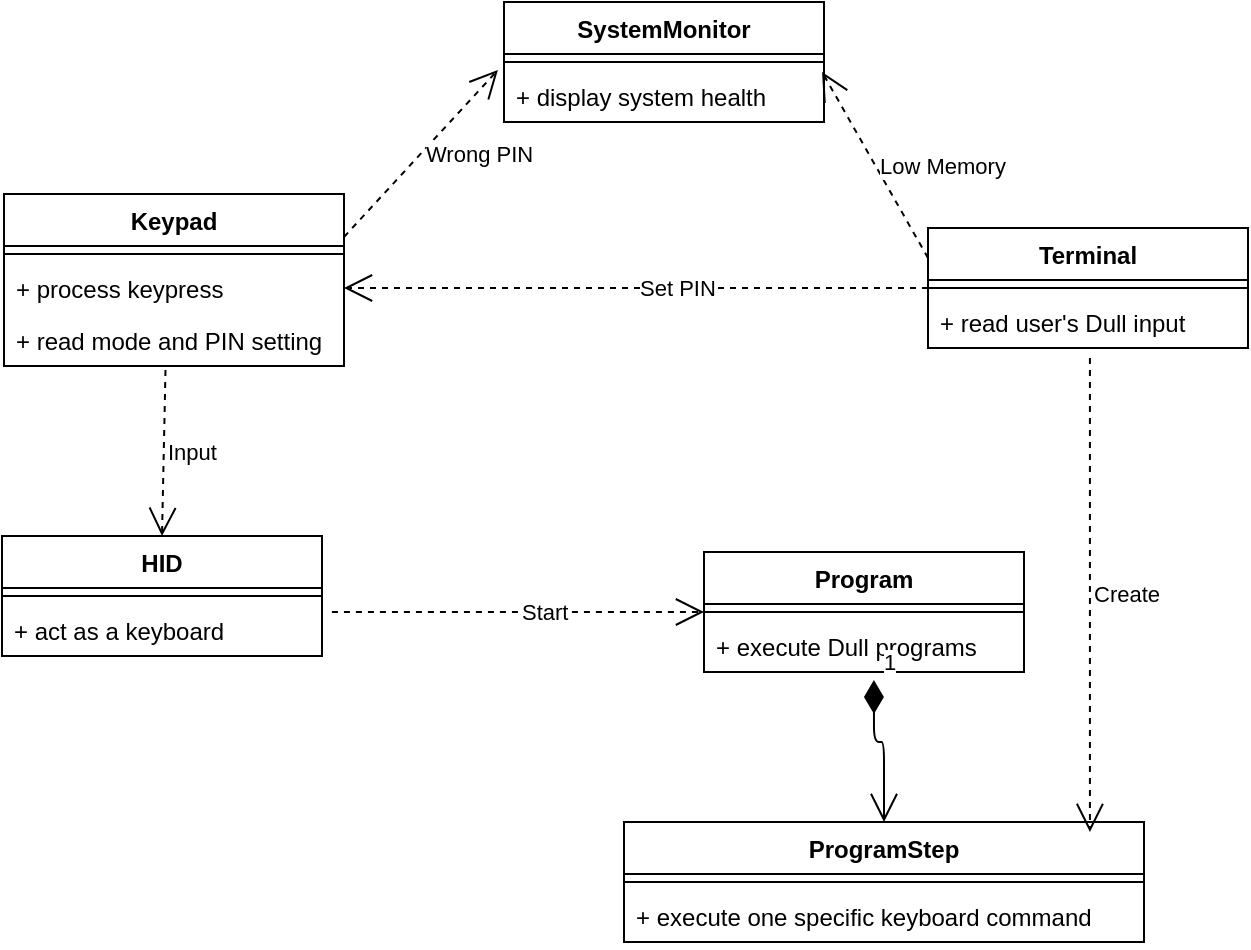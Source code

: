 <mxfile version="22.0.8" type="device" pages="5">
  <diagram name="Domain Model" id="9f46799a-70d6-7492-0946-bef42562c5a5">
    <mxGraphModel dx="1142" dy="753" grid="1" gridSize="10" guides="1" tooltips="1" connect="1" arrows="1" fold="1" page="1" pageScale="1" pageWidth="1100" pageHeight="850" background="#ffffff" math="0" shadow="0">
      <root>
        <mxCell id="0" />
        <mxCell id="1" parent="0" />
        <mxCell id="WoeWUnXFcX2pD16eL5IE-1" value="Terminal" style="swimlane;fontStyle=1;align=center;verticalAlign=top;childLayout=stackLayout;horizontal=1;startSize=26;horizontalStack=0;resizeParent=1;resizeParentMax=0;resizeLast=0;collapsible=1;marginBottom=0;" parent="1" vertex="1">
          <mxGeometry x="662" y="333" width="160" height="60" as="geometry" />
        </mxCell>
        <mxCell id="WoeWUnXFcX2pD16eL5IE-3" value="" style="line;strokeWidth=1;fillColor=none;align=left;verticalAlign=middle;spacingTop=-1;spacingLeft=3;spacingRight=3;rotatable=0;labelPosition=right;points=[];portConstraint=eastwest;" parent="WoeWUnXFcX2pD16eL5IE-1" vertex="1">
          <mxGeometry y="26" width="160" height="8" as="geometry" />
        </mxCell>
        <mxCell id="WoeWUnXFcX2pD16eL5IE-4" value="+ read user&#39;s Dull input" style="text;strokeColor=none;fillColor=none;align=left;verticalAlign=top;spacingLeft=4;spacingRight=4;overflow=hidden;rotatable=0;points=[[0,0.5],[1,0.5]];portConstraint=eastwest;" parent="WoeWUnXFcX2pD16eL5IE-1" vertex="1">
          <mxGeometry y="34" width="160" height="26" as="geometry" />
        </mxCell>
        <mxCell id="WoeWUnXFcX2pD16eL5IE-5" value="Keypad" style="swimlane;fontStyle=1;align=center;verticalAlign=top;childLayout=stackLayout;horizontal=1;startSize=26;horizontalStack=0;resizeParent=1;resizeParentMax=0;resizeLast=0;collapsible=1;marginBottom=0;" parent="1" vertex="1">
          <mxGeometry x="200" y="316" width="170" height="86" as="geometry" />
        </mxCell>
        <mxCell id="WoeWUnXFcX2pD16eL5IE-7" value="" style="line;strokeWidth=1;fillColor=none;align=left;verticalAlign=middle;spacingTop=-1;spacingLeft=3;spacingRight=3;rotatable=0;labelPosition=right;points=[];portConstraint=eastwest;" parent="WoeWUnXFcX2pD16eL5IE-5" vertex="1">
          <mxGeometry y="26" width="170" height="8" as="geometry" />
        </mxCell>
        <mxCell id="WoeWUnXFcX2pD16eL5IE-8" value="+ process keypress&#xa;" style="text;strokeColor=none;fillColor=none;align=left;verticalAlign=top;spacingLeft=4;spacingRight=4;overflow=hidden;rotatable=0;points=[[0,0.5],[1,0.5]];portConstraint=eastwest;" parent="WoeWUnXFcX2pD16eL5IE-5" vertex="1">
          <mxGeometry y="34" width="170" height="26" as="geometry" />
        </mxCell>
        <mxCell id="WoeWUnXFcX2pD16eL5IE-9" value="+ read mode and PIN setting&#xa;" style="text;strokeColor=none;fillColor=none;align=left;verticalAlign=top;spacingLeft=4;spacingRight=4;overflow=hidden;rotatable=0;points=[[0,0.5],[1,0.5]];portConstraint=eastwest;" parent="WoeWUnXFcX2pD16eL5IE-5" vertex="1">
          <mxGeometry y="60" width="170" height="26" as="geometry" />
        </mxCell>
        <mxCell id="WoeWUnXFcX2pD16eL5IE-10" value="HID" style="swimlane;fontStyle=1;align=center;verticalAlign=top;childLayout=stackLayout;horizontal=1;startSize=26;horizontalStack=0;resizeParent=1;resizeParentMax=0;resizeLast=0;collapsible=1;marginBottom=0;" parent="1" vertex="1">
          <mxGeometry x="199" y="487" width="160" height="60" as="geometry" />
        </mxCell>
        <mxCell id="WoeWUnXFcX2pD16eL5IE-12" value="" style="line;strokeWidth=1;fillColor=none;align=left;verticalAlign=middle;spacingTop=-1;spacingLeft=3;spacingRight=3;rotatable=0;labelPosition=right;points=[];portConstraint=eastwest;" parent="WoeWUnXFcX2pD16eL5IE-10" vertex="1">
          <mxGeometry y="26" width="160" height="8" as="geometry" />
        </mxCell>
        <mxCell id="WoeWUnXFcX2pD16eL5IE-13" value="+ act as a keyboard" style="text;strokeColor=none;fillColor=none;align=left;verticalAlign=top;spacingLeft=4;spacingRight=4;overflow=hidden;rotatable=0;points=[[0,0.5],[1,0.5]];portConstraint=eastwest;" parent="WoeWUnXFcX2pD16eL5IE-10" vertex="1">
          <mxGeometry y="34" width="160" height="26" as="geometry" />
        </mxCell>
        <mxCell id="WoeWUnXFcX2pD16eL5IE-14" value="SystemMonitor" style="swimlane;fontStyle=1;align=center;verticalAlign=top;childLayout=stackLayout;horizontal=1;startSize=26;horizontalStack=0;resizeParent=1;resizeParentMax=0;resizeLast=0;collapsible=1;marginBottom=0;" parent="1" vertex="1">
          <mxGeometry x="450" y="220" width="160" height="60" as="geometry" />
        </mxCell>
        <mxCell id="WoeWUnXFcX2pD16eL5IE-16" value="" style="line;strokeWidth=1;fillColor=none;align=left;verticalAlign=middle;spacingTop=-1;spacingLeft=3;spacingRight=3;rotatable=0;labelPosition=right;points=[];portConstraint=eastwest;" parent="WoeWUnXFcX2pD16eL5IE-14" vertex="1">
          <mxGeometry y="26" width="160" height="8" as="geometry" />
        </mxCell>
        <mxCell id="WoeWUnXFcX2pD16eL5IE-17" value="+ display system health" style="text;strokeColor=none;fillColor=none;align=left;verticalAlign=top;spacingLeft=4;spacingRight=4;overflow=hidden;rotatable=0;points=[[0,0.5],[1,0.5]];portConstraint=eastwest;" parent="WoeWUnXFcX2pD16eL5IE-14" vertex="1">
          <mxGeometry y="34" width="160" height="26" as="geometry" />
        </mxCell>
        <mxCell id="WoeWUnXFcX2pD16eL5IE-18" value="Program" style="swimlane;fontStyle=1;align=center;verticalAlign=top;childLayout=stackLayout;horizontal=1;startSize=26;horizontalStack=0;resizeParent=1;resizeParentMax=0;resizeLast=0;collapsible=1;marginBottom=0;" parent="1" vertex="1">
          <mxGeometry x="550" y="495" width="160" height="60" as="geometry" />
        </mxCell>
        <mxCell id="WoeWUnXFcX2pD16eL5IE-20" value="" style="line;strokeWidth=1;fillColor=none;align=left;verticalAlign=middle;spacingTop=-1;spacingLeft=3;spacingRight=3;rotatable=0;labelPosition=right;points=[];portConstraint=eastwest;" parent="WoeWUnXFcX2pD16eL5IE-18" vertex="1">
          <mxGeometry y="26" width="160" height="8" as="geometry" />
        </mxCell>
        <mxCell id="WoeWUnXFcX2pD16eL5IE-21" value="+ execute Dull programs" style="text;strokeColor=none;fillColor=none;align=left;verticalAlign=top;spacingLeft=4;spacingRight=4;overflow=hidden;rotatable=0;points=[[0,0.5],[1,0.5]];portConstraint=eastwest;" parent="WoeWUnXFcX2pD16eL5IE-18" vertex="1">
          <mxGeometry y="34" width="160" height="26" as="geometry" />
        </mxCell>
        <mxCell id="WoeWUnXFcX2pD16eL5IE-22" value="ProgramStep" style="swimlane;fontStyle=1;align=center;verticalAlign=top;childLayout=stackLayout;horizontal=1;startSize=26;horizontalStack=0;resizeParent=1;resizeParentMax=0;resizeLast=0;collapsible=1;marginBottom=0;" parent="1" vertex="1">
          <mxGeometry x="510" y="630" width="260" height="60" as="geometry" />
        </mxCell>
        <mxCell id="WoeWUnXFcX2pD16eL5IE-24" value="" style="line;strokeWidth=1;fillColor=none;align=left;verticalAlign=middle;spacingTop=-1;spacingLeft=3;spacingRight=3;rotatable=0;labelPosition=right;points=[];portConstraint=eastwest;" parent="WoeWUnXFcX2pD16eL5IE-22" vertex="1">
          <mxGeometry y="26" width="260" height="8" as="geometry" />
        </mxCell>
        <mxCell id="WoeWUnXFcX2pD16eL5IE-25" value="+ execute one specific keyboard command&#xa;" style="text;strokeColor=none;fillColor=none;align=left;verticalAlign=top;spacingLeft=4;spacingRight=4;overflow=hidden;rotatable=0;points=[[0,0.5],[1,0.5]];portConstraint=eastwest;" parent="WoeWUnXFcX2pD16eL5IE-22" vertex="1">
          <mxGeometry y="34" width="260" height="26" as="geometry" />
        </mxCell>
        <mxCell id="WoeWUnXFcX2pD16eL5IE-26" value="1" style="endArrow=open;html=1;endSize=12;startArrow=diamondThin;startSize=14;startFill=1;edgeStyle=orthogonalEdgeStyle;align=left;verticalAlign=bottom;exitX=0.531;exitY=1.154;exitDx=0;exitDy=0;exitPerimeter=0;entryX=0.5;entryY=0;entryDx=0;entryDy=0;" parent="1" source="WoeWUnXFcX2pD16eL5IE-21" target="WoeWUnXFcX2pD16eL5IE-22" edge="1">
          <mxGeometry x="-1" y="3" relative="1" as="geometry">
            <mxPoint x="630" y="590" as="sourcePoint" />
            <mxPoint x="790" y="590" as="targetPoint" />
            <Array as="points">
              <mxPoint x="635" y="590" />
              <mxPoint x="640" y="590" />
            </Array>
          </mxGeometry>
        </mxCell>
        <mxCell id="WoeWUnXFcX2pD16eL5IE-29" value="Create" style="endArrow=open;endSize=12;dashed=1;html=1;align=left;entryX=0.896;entryY=0.083;entryDx=0;entryDy=0;entryPerimeter=0;exitX=0.506;exitY=1.192;exitDx=0;exitDy=0;exitPerimeter=0;" parent="1" source="WoeWUnXFcX2pD16eL5IE-4" target="WoeWUnXFcX2pD16eL5IE-22" edge="1">
          <mxGeometry width="160" relative="1" as="geometry">
            <mxPoint x="380" y="340" as="sourcePoint" />
            <mxPoint x="540" y="340" as="targetPoint" />
          </mxGeometry>
        </mxCell>
        <mxCell id="WoeWUnXFcX2pD16eL5IE-30" value="Start" style="endArrow=open;endSize=12;dashed=1;html=1;align=left;exitX=1.031;exitY=0.154;exitDx=0;exitDy=0;exitPerimeter=0;entryX=0;entryY=0.5;entryDx=0;entryDy=0;" parent="1" source="WoeWUnXFcX2pD16eL5IE-13" target="WoeWUnXFcX2pD16eL5IE-18" edge="1">
          <mxGeometry width="160" relative="1" as="geometry">
            <mxPoint x="280" y="650" as="sourcePoint" />
            <mxPoint x="440" y="650" as="targetPoint" />
          </mxGeometry>
        </mxCell>
        <mxCell id="WoeWUnXFcX2pD16eL5IE-31" value="&lt;div&gt;Wrong PIN&lt;/div&gt;" style="endArrow=open;endSize=12;dashed=1;html=1;align=left;exitX=1;exitY=0.25;exitDx=0;exitDy=0;entryX=-0.019;entryY=0;entryDx=0;entryDy=0;entryPerimeter=0;" parent="1" source="WoeWUnXFcX2pD16eL5IE-5" target="WoeWUnXFcX2pD16eL5IE-17" edge="1">
          <mxGeometry width="160" relative="1" as="geometry">
            <mxPoint x="320" y="450" as="sourcePoint" />
            <mxPoint x="480" y="450" as="targetPoint" />
          </mxGeometry>
        </mxCell>
        <mxCell id="WoeWUnXFcX2pD16eL5IE-32" value="Low Memory" style="endArrow=open;endSize=12;dashed=1;html=1;align=left;exitX=0;exitY=0.25;exitDx=0;exitDy=0;entryX=0.994;entryY=0.038;entryDx=0;entryDy=0;entryPerimeter=0;" parent="1" source="WoeWUnXFcX2pD16eL5IE-1" target="WoeWUnXFcX2pD16eL5IE-17" edge="1">
          <mxGeometry width="160" relative="1" as="geometry">
            <mxPoint x="480" y="256" as="sourcePoint" />
            <mxPoint x="730" y="220" as="targetPoint" />
          </mxGeometry>
        </mxCell>
        <mxCell id="WoeWUnXFcX2pD16eL5IE-33" value="&lt;div&gt;Input&lt;/div&gt;" style="endArrow=open;endSize=12;dashed=1;html=1;align=left;exitX=0.475;exitY=1.077;exitDx=0;exitDy=0;exitPerimeter=0;entryX=0.5;entryY=0;entryDx=0;entryDy=0;" parent="1" source="WoeWUnXFcX2pD16eL5IE-9" target="WoeWUnXFcX2pD16eL5IE-10" edge="1">
          <mxGeometry width="160" relative="1" as="geometry">
            <mxPoint x="140" y="730" as="sourcePoint" />
            <mxPoint x="300" y="730" as="targetPoint" />
          </mxGeometry>
        </mxCell>
        <mxCell id="ebd_MAU4O3hOx5mjhQO0-1" value="Set PIN" style="endArrow=open;endSize=12;dashed=1;html=1;align=left;entryX=1;entryY=0.5;entryDx=0;entryDy=0;exitX=0;exitY=0.5;exitDx=0;exitDy=0;" parent="1" source="WoeWUnXFcX2pD16eL5IE-1" target="WoeWUnXFcX2pD16eL5IE-8" edge="1">
          <mxGeometry width="160" relative="1" as="geometry">
            <mxPoint x="660" y="360" as="sourcePoint" />
            <mxPoint x="476.96" y="234" as="targetPoint" />
          </mxGeometry>
        </mxCell>
      </root>
    </mxGraphModel>
  </diagram>
  <diagram id="LXat12-hiHekpg5oblxC" name="Component Diagram">
    <mxGraphModel dx="704" dy="695" grid="1" gridSize="10" guides="1" tooltips="1" connect="1" arrows="1" fold="1" page="1" pageScale="1" pageWidth="827" pageHeight="1169" math="0" shadow="0">
      <root>
        <mxCell id="-MBQPWasTD13MprSU9UX-0" />
        <mxCell id="-MBQPWasTD13MprSU9UX-1" parent="-MBQPWasTD13MprSU9UX-0" />
        <mxCell id="-MBQPWasTD13MprSU9UX-2" value="ParcLib" style="shape=module;align=left;spacingLeft=20;align=center;verticalAlign=top;" parent="-MBQPWasTD13MprSU9UX-1" vertex="1">
          <mxGeometry x="210" y="420" width="330" height="200" as="geometry" />
        </mxCell>
        <mxCell id="-MBQPWasTD13MprSU9UX-3" value="ParcApp" style="shape=module;align=left;spacingLeft=20;align=center;verticalAlign=top;" parent="-MBQPWasTD13MprSU9UX-1" vertex="1">
          <mxGeometry x="200" y="240" width="110" height="70" as="geometry" />
        </mxCell>
        <mxCell id="-MBQPWasTD13MprSU9UX-4" value="PcbParcApp" style="shape=module;align=left;spacingLeft=20;align=center;verticalAlign=top;" parent="-MBQPWasTD13MprSU9UX-1" vertex="1">
          <mxGeometry x="322" y="240" width="106" height="70" as="geometry" />
        </mxCell>
        <mxCell id="-MBQPWasTD13MprSU9UX-5" value="UnoParcApp" style="shape=module;align=left;spacingLeft=20;align=center;verticalAlign=top;" parent="-MBQPWasTD13MprSU9UX-1" vertex="1">
          <mxGeometry x="440" y="240" width="106" height="70" as="geometry" />
        </mxCell>
        <mxCell id="-MBQPWasTD13MprSU9UX-6" value="Core" style="shape=folder;fontStyle=1;spacingTop=10;tabWidth=40;tabHeight=14;tabPosition=left;html=1;" parent="-MBQPWasTD13MprSU9UX-1" vertex="1">
          <mxGeometry x="344" y="510" width="70" height="50" as="geometry" />
        </mxCell>
        <mxCell id="-MBQPWasTD13MprSU9UX-7" value="Feather" style="shape=folder;fontStyle=1;spacingTop=10;tabWidth=40;tabHeight=14;tabPosition=left;html=1;" parent="-MBQPWasTD13MprSU9UX-1" vertex="1">
          <mxGeometry x="240" y="510" width="70" height="50" as="geometry" />
        </mxCell>
        <mxCell id="-MBQPWasTD13MprSU9UX-13" value="Use" style="endArrow=open;endSize=12;dashed=1;html=1;align=left;exitX=0.5;exitY=1;exitDx=0;exitDy=0;entryX=0;entryY=0;entryDx=20;entryDy=0;entryPerimeter=0;" parent="-MBQPWasTD13MprSU9UX-1" source="-MBQPWasTD13MprSU9UX-3" target="-MBQPWasTD13MprSU9UX-7" edge="1">
          <mxGeometry x="-0.101" y="-2" width="160" relative="1" as="geometry">
            <mxPoint x="80" y="360" as="sourcePoint" />
            <mxPoint x="240" y="360" as="targetPoint" />
            <mxPoint as="offset" />
          </mxGeometry>
        </mxCell>
        <mxCell id="-MBQPWasTD13MprSU9UX-14" value="Use" style="endArrow=open;endSize=12;dashed=1;html=1;align=left;exitX=0.75;exitY=1;exitDx=0;exitDy=0;entryX=0;entryY=0;entryDx=20;entryDy=0;entryPerimeter=0;" parent="-MBQPWasTD13MprSU9UX-1" source="-MBQPWasTD13MprSU9UX-3" target="-MBQPWasTD13MprSU9UX-6" edge="1">
          <mxGeometry x="-0.373" y="-19" width="160" relative="1" as="geometry">
            <mxPoint x="200" y="750" as="sourcePoint" />
            <mxPoint x="360" y="750" as="targetPoint" />
            <mxPoint x="-1" as="offset" />
          </mxGeometry>
        </mxCell>
        <mxCell id="-MBQPWasTD13MprSU9UX-15" value="Use" style="endArrow=open;endSize=12;dashed=1;html=1;align=left;exitX=0.25;exitY=1;exitDx=0;exitDy=0;entryX=0;entryY=0;entryDx=40;entryDy=0;entryPerimeter=0;" parent="-MBQPWasTD13MprSU9UX-1" source="-MBQPWasTD13MprSU9UX-4" target="-MBQPWasTD13MprSU9UX-7" edge="1">
          <mxGeometry x="-0.317" y="5" width="160" relative="1" as="geometry">
            <mxPoint x="220" y="810" as="sourcePoint" />
            <mxPoint x="380" y="810" as="targetPoint" />
            <mxPoint as="offset" />
          </mxGeometry>
        </mxCell>
        <mxCell id="-MBQPWasTD13MprSU9UX-16" value="Use" style="endArrow=open;endSize=12;dashed=1;html=1;align=left;exitX=0.5;exitY=1;exitDx=0;exitDy=0;entryX=0;entryY=0;entryDx=40;entryDy=0;entryPerimeter=0;" parent="-MBQPWasTD13MprSU9UX-1" source="-MBQPWasTD13MprSU9UX-4" target="-MBQPWasTD13MprSU9UX-6" edge="1">
          <mxGeometry x="-0.102" y="-4" width="160" relative="1" as="geometry">
            <mxPoint x="290" y="860" as="sourcePoint" />
            <mxPoint x="450" y="860" as="targetPoint" />
            <mxPoint as="offset" />
          </mxGeometry>
        </mxCell>
        <mxCell id="-MBQPWasTD13MprSU9UX-17" value="Use" style="endArrow=open;endSize=12;dashed=1;html=1;align=left;exitX=0.5;exitY=1;exitDx=0;exitDy=0;entryX=0;entryY=0;entryDx=55;entryDy=14;entryPerimeter=0;" parent="-MBQPWasTD13MprSU9UX-1" source="-MBQPWasTD13MprSU9UX-5" target="-MBQPWasTD13MprSU9UX-6" edge="1">
          <mxGeometry x="-0.147" y="-3" width="160" relative="1" as="geometry">
            <mxPoint x="490" y="730" as="sourcePoint" />
            <mxPoint x="650" y="730" as="targetPoint" />
            <mxPoint as="offset" />
          </mxGeometry>
        </mxCell>
        <mxCell id="bgX_V9oAbquFDQypCYJ6-0" value="Simulator" style="shape=module;align=left;spacingLeft=20;align=center;verticalAlign=top;" parent="-MBQPWasTD13MprSU9UX-1" vertex="1">
          <mxGeometry x="560" y="240" width="106" height="70" as="geometry" />
        </mxCell>
        <mxCell id="bgX_V9oAbquFDQypCYJ6-1" value="Use" style="endArrow=open;endSize=12;dashed=1;html=1;align=left;exitX=0.5;exitY=1;exitDx=0;exitDy=0;entryX=0;entryY=0;entryDx=70;entryDy=14;entryPerimeter=0;" parent="-MBQPWasTD13MprSU9UX-1" source="bgX_V9oAbquFDQypCYJ6-0" target="-MBQPWasTD13MprSU9UX-6" edge="1">
          <mxGeometry x="-0.116" y="-7" width="160" relative="1" as="geometry">
            <mxPoint x="503" y="320" as="sourcePoint" />
            <mxPoint x="409" y="534" as="targetPoint" />
            <mxPoint as="offset" />
          </mxGeometry>
        </mxCell>
      </root>
    </mxGraphModel>
  </diagram>
  <diagram id="cTtKM-cefaT5YGLItZzo" name="ParcApp">
    <mxGraphModel dx="704" dy="695" grid="1" gridSize="10" guides="1" tooltips="1" connect="1" arrows="1" fold="1" page="1" pageScale="1" pageWidth="827" pageHeight="1169" math="0" shadow="0">
      <root>
        <mxCell id="NgNixX1Y_Vf6koQVWEjy-0" />
        <mxCell id="NgNixX1Y_Vf6koQVWEjy-1" parent="NgNixX1Y_Vf6koQVWEjy-0" />
        <mxCell id="NgNixX1Y_Vf6koQVWEjy-3" value="&lt;p style=&quot;margin: 0px ; margin-top: 4px ; text-align: center ; text-decoration: underline&quot;&gt;&lt;b&gt;Constants: file&lt;br&gt;&lt;/b&gt;&lt;/p&gt;&lt;hr&gt;&lt;p style=&quot;margin: 0px ; margin-left: 8px&quot;&gt;Pin_A = 7&lt;br&gt;Pin_B = 6&lt;br&gt;Pin_C = 5&lt;br&gt;Pin_D = 4&lt;br&gt;Pin_E = 0&lt;br&gt;Pin_M0 = 1&lt;br&gt;Pin_M1 = 2&lt;br&gt;Pin_C1 = 10&lt;br&gt;Pin_C2 = 9&lt;br&gt;Pin_C3 = 6&lt;/p&gt;&lt;p style=&quot;margin: 0px ; margin-left: 8px&quot;&gt; Pin_C4 = 5&lt;br&gt;Usb_YEL = 11&lt;br&gt;Usb_ORA = 12&lt;/p&gt;" style="verticalAlign=top;align=left;overflow=fill;fontSize=12;fontFamily=Helvetica;html=1;fillColor=#ffe6cc;strokeColor=#d79b00;" parent="NgNixX1Y_Vf6koQVWEjy-1" vertex="1">
          <mxGeometry x="480" y="10" width="110" height="230" as="geometry" />
        </mxCell>
        <mxCell id="NgNixX1Y_Vf6koQVWEjy-5" value="&lt;p style=&quot;margin: 0px ; margin-top: 4px ; text-align: center ; text-decoration: underline&quot;&gt;&lt;b&gt;KnownKeycodes: struct&lt;br&gt;&lt;/b&gt;&lt;/p&gt;&lt;hr&gt;&lt;p style=&quot;margin: 0px ; margin-left: 8px&quot;&gt;UsbRadix = 16;&lt;br&gt;UsbKeyCodeDel = 0xD4;&lt;br&gt;UsbKeyCodeTab = 0xB3;&lt;br&gt;UsbKeyCodeEnter = 0xB0;&lt;br&gt;UsbKeyCodeSpace = &#39; &#39;;&lt;br&gt;BleRadix = 16;&lt;br&gt;BleKeyCodeDel = 0x4C;&lt;br&gt;BleKeyCodeTab = 0x2B;&lt;br&gt;BleKeyCodeEnter = 0x28;&lt;br&gt;BleKeyCodeSpace = 0x2C;&lt;/p&gt;" style="verticalAlign=top;align=left;overflow=fill;fontSize=12;fontFamily=Helvetica;html=1;fillColor=#ffe6cc;strokeColor=#d79b00;" parent="NgNixX1Y_Vf6koQVWEjy-1" vertex="1">
          <mxGeometry x="600" y="170" width="180" height="190" as="geometry" />
        </mxCell>
        <mxCell id="NgNixX1Y_Vf6koQVWEjy-8" value="Adafruit_MCP23008" style="swimlane;fontStyle=1;align=center;verticalAlign=top;childLayout=stackLayout;horizontal=1;startSize=26;horizontalStack=0;resizeParent=1;resizeParentMax=0;resizeLast=0;collapsible=1;marginBottom=0;fillColor=#fff2cc;strokeColor=#d6b656;" parent="NgNixX1Y_Vf6koQVWEjy-1" vertex="1">
          <mxGeometry x="310" y="150" width="160" height="60" as="geometry" />
        </mxCell>
        <mxCell id="NgNixX1Y_Vf6koQVWEjy-10" value="" style="line;strokeWidth=1;fillColor=#fff2cc;align=left;verticalAlign=middle;spacingTop=-1;spacingLeft=3;spacingRight=3;rotatable=0;labelPosition=right;points=[];portConstraint=eastwest;strokeColor=#d6b656;" parent="NgNixX1Y_Vf6koQVWEjy-8" vertex="1">
          <mxGeometry y="26" width="160" height="8" as="geometry" />
        </mxCell>
        <mxCell id="NgNixX1Y_Vf6koQVWEjy-11" value="+ readGPIO(): uint8_t" style="text;strokeColor=#d6b656;fillColor=#fff2cc;align=left;verticalAlign=top;spacingLeft=4;spacingRight=4;overflow=hidden;rotatable=0;points=[[0,0.5],[1,0.5]];portConstraint=eastwest;" parent="NgNixX1Y_Vf6koQVWEjy-8" vertex="1">
          <mxGeometry y="34" width="160" height="26" as="geometry" />
        </mxCell>
        <mxCell id="NgNixX1Y_Vf6koQVWEjy-12" value="KeypadHw" style="swimlane;fontStyle=1;align=center;verticalAlign=top;childLayout=stackLayout;horizontal=1;startSize=26;horizontalStack=0;resizeParent=1;resizeParentMax=0;resizeLast=0;collapsible=1;marginBottom=0;fillColor=#ffe6cc;strokeColor=#d79b00;" parent="NgNixX1Y_Vf6koQVWEjy-1" vertex="1">
          <mxGeometry x="70" y="30" width="160" height="86" as="geometry" />
        </mxCell>
        <mxCell id="NgNixX1Y_Vf6koQVWEjy-24" value="Use" style="endArrow=open;endSize=12;dashed=1;html=1;entryX=0;entryY=0.25;entryDx=0;entryDy=0;" parent="NgNixX1Y_Vf6koQVWEjy-12" target="NgNixX1Y_Vf6koQVWEjy-3" edge="1">
          <mxGeometry width="160" relative="1" as="geometry">
            <mxPoint x="160" y="20" as="sourcePoint" />
            <mxPoint x="320" y="20" as="targetPoint" />
          </mxGeometry>
        </mxCell>
        <mxCell id="NgNixX1Y_Vf6koQVWEjy-14" value="" style="line;strokeWidth=1;fillColor=none;align=left;verticalAlign=middle;spacingTop=-1;spacingLeft=3;spacingRight=3;rotatable=0;labelPosition=right;points=[];portConstraint=eastwest;" parent="NgNixX1Y_Vf6koQVWEjy-12" vertex="1">
          <mxGeometry y="26" width="160" height="8" as="geometry" />
        </mxCell>
        <mxCell id="NgNixX1Y_Vf6koQVWEjy-15" value="+ pinMode&lt;uint8_t&gt;(): void" style="text;strokeColor=#d79b00;fillColor=#ffe6cc;align=left;verticalAlign=top;spacingLeft=4;spacingRight=4;overflow=hidden;rotatable=0;points=[[0,0.5],[1,0.5]];portConstraint=eastwest;" parent="NgNixX1Y_Vf6koQVWEjy-12" vertex="1">
          <mxGeometry y="34" width="160" height="26" as="geometry" />
        </mxCell>
        <mxCell id="NgNixX1Y_Vf6koQVWEjy-20" value="+ pressed&lt;uint8_t&gt;(): bool" style="text;strokeColor=#d79b00;fillColor=#ffe6cc;align=left;verticalAlign=top;spacingLeft=4;spacingRight=4;overflow=hidden;rotatable=0;points=[[0,0.5],[1,0.5]];portConstraint=eastwest;" parent="NgNixX1Y_Vf6koQVWEjy-12" vertex="1">
          <mxGeometry y="60" width="160" height="26" as="geometry" />
        </mxCell>
        <mxCell id="NgNixX1Y_Vf6koQVWEjy-16" value="SoftwareSerial" style="swimlane;fontStyle=1;align=center;verticalAlign=top;childLayout=stackLayout;horizontal=1;startSize=26;horizontalStack=0;resizeParent=1;resizeParentMax=0;resizeLast=0;collapsible=1;marginBottom=0;fillColor=#fff2cc;strokeColor=#d6b656;" parent="NgNixX1Y_Vf6koQVWEjy-1" vertex="1">
          <mxGeometry x="310" y="240" width="160" height="86" as="geometry" />
        </mxCell>
        <mxCell id="NgNixX1Y_Vf6koQVWEjy-18" value="" style="line;strokeWidth=1;fillColor=#fff2cc;align=left;verticalAlign=middle;spacingTop=-1;spacingLeft=3;spacingRight=3;rotatable=0;labelPosition=right;points=[];portConstraint=eastwest;strokeColor=#d6b656;" parent="NgNixX1Y_Vf6koQVWEjy-16" vertex="1">
          <mxGeometry y="26" width="160" height="8" as="geometry" />
        </mxCell>
        <mxCell id="NgNixX1Y_Vf6koQVWEjy-19" value="+ print(const char*): void" style="text;strokeColor=#d6b656;fillColor=#fff2cc;align=left;verticalAlign=top;spacingLeft=4;spacingRight=4;overflow=hidden;rotatable=0;points=[[0,0.5],[1,0.5]];portConstraint=eastwest;" parent="NgNixX1Y_Vf6koQVWEjy-16" vertex="1">
          <mxGeometry y="34" width="160" height="26" as="geometry" />
        </mxCell>
        <mxCell id="NgNixX1Y_Vf6koQVWEjy-21" value="+ println(const char*): void" style="text;strokeColor=#d6b656;fillColor=#fff2cc;align=left;verticalAlign=top;spacingLeft=4;spacingRight=4;overflow=hidden;rotatable=0;points=[[0,0.5],[1,0.5]];portConstraint=eastwest;" parent="NgNixX1Y_Vf6koQVWEjy-16" vertex="1">
          <mxGeometry y="60" width="160" height="26" as="geometry" />
        </mxCell>
        <mxCell id="NgNixX1Y_Vf6koQVWEjy-23" value="1" style="endArrow=open;html=1;endSize=12;startArrow=diamondThin;startSize=14;startFill=1;edgeStyle=orthogonalEdgeStyle;align=left;verticalAlign=bottom;exitX=1;exitY=0.5;exitDx=0;exitDy=0;entryX=0;entryY=0.25;entryDx=0;entryDy=0;" parent="NgNixX1Y_Vf6koQVWEjy-1" source="NgNixX1Y_Vf6koQVWEjy-15" target="NgNixX1Y_Vf6koQVWEjy-8" edge="1">
          <mxGeometry x="-1" y="3" relative="1" as="geometry">
            <mxPoint x="140" y="490" as="sourcePoint" />
            <mxPoint x="300" y="490" as="targetPoint" />
          </mxGeometry>
        </mxCell>
        <mxCell id="NgNixX1Y_Vf6koQVWEjy-25" value="KeypadAo" style="swimlane;fontStyle=1;align=center;verticalAlign=top;childLayout=stackLayout;horizontal=1;startSize=26;horizontalStack=0;resizeParent=1;resizeParentMax=0;resizeLast=0;collapsible=1;marginBottom=0;" parent="NgNixX1Y_Vf6koQVWEjy-1" vertex="1">
          <mxGeometry x="30" y="206" width="160" height="86" as="geometry" />
        </mxCell>
        <mxCell id="NgNixX1Y_Vf6koQVWEjy-27" value="" style="line;strokeWidth=1;fillColor=none;align=left;verticalAlign=middle;spacingTop=-1;spacingLeft=3;spacingRight=3;rotatable=0;labelPosition=right;points=[];portConstraint=eastwest;" parent="NgNixX1Y_Vf6koQVWEjy-25" vertex="1">
          <mxGeometry y="26" width="160" height="8" as="geometry" />
        </mxCell>
        <mxCell id="NgNixX1Y_Vf6koQVWEjy-28" value="+ load(): void" style="text;strokeColor=none;fillColor=none;align=left;verticalAlign=top;spacingLeft=4;spacingRight=4;overflow=hidden;rotatable=0;points=[[0,0.5],[1,0.5]];portConstraint=eastwest;" parent="NgNixX1Y_Vf6koQVWEjy-25" vertex="1">
          <mxGeometry y="34" width="160" height="26" as="geometry" />
        </mxCell>
        <mxCell id="gQPW2DBEitB-CbbnBLBv-0" value="+ run(): void" style="text;strokeColor=none;fillColor=none;align=left;verticalAlign=top;spacingLeft=4;spacingRight=4;overflow=hidden;rotatable=0;points=[[0,0.5],[1,0.5]];portConstraint=eastwest;" parent="NgNixX1Y_Vf6koQVWEjy-25" vertex="1">
          <mxGeometry y="60" width="160" height="26" as="geometry" />
        </mxCell>
        <mxCell id="NgNixX1Y_Vf6koQVWEjy-29" value="1" style="endArrow=open;html=1;endSize=12;startArrow=diamondThin;startSize=14;startFill=0;edgeStyle=orthogonalEdgeStyle;align=left;verticalAlign=bottom;exitX=0.5;exitY=0;exitDx=0;exitDy=0;entryX=0.744;entryY=0.962;entryDx=0;entryDy=0;entryPerimeter=0;" parent="NgNixX1Y_Vf6koQVWEjy-1" source="NgNixX1Y_Vf6koQVWEjy-25" target="NgNixX1Y_Vf6koQVWEjy-20" edge="1">
          <mxGeometry x="-1" y="3" relative="1" as="geometry">
            <mxPoint x="130" y="430" as="sourcePoint" />
            <mxPoint x="200" y="170" as="targetPoint" />
          </mxGeometry>
        </mxCell>
        <mxCell id="NgNixX1Y_Vf6koQVWEjy-31" value="Adafruit_BluefruitLE_SPI" style="swimlane;fontStyle=1;align=center;verticalAlign=top;childLayout=stackLayout;horizontal=1;startSize=26;horizontalStack=0;resizeParent=1;resizeParentMax=0;resizeLast=0;collapsible=1;marginBottom=0;fillColor=#fff2cc;strokeColor=#d6b656;" parent="NgNixX1Y_Vf6koQVWEjy-1" vertex="1">
          <mxGeometry x="310" y="340" width="160" height="112" as="geometry" />
        </mxCell>
        <mxCell id="NgNixX1Y_Vf6koQVWEjy-33" value="" style="line;strokeWidth=1;fillColor=#fff2cc;align=left;verticalAlign=middle;spacingTop=-1;spacingLeft=3;spacingRight=3;rotatable=0;labelPosition=right;points=[];portConstraint=eastwest;strokeColor=#d6b656;" parent="NgNixX1Y_Vf6koQVWEjy-31" vertex="1">
          <mxGeometry y="26" width="160" height="8" as="geometry" />
        </mxCell>
        <mxCell id="NgNixX1Y_Vf6koQVWEjy-34" value="+ begin(): void" style="text;strokeColor=#d6b656;fillColor=#fff2cc;align=left;verticalAlign=top;spacingLeft=4;spacingRight=4;overflow=hidden;rotatable=0;points=[[0,0.5],[1,0.5]];portConstraint=eastwest;" parent="NgNixX1Y_Vf6koQVWEjy-31" vertex="1">
          <mxGeometry y="34" width="160" height="26" as="geometry" />
        </mxCell>
        <mxCell id="NgNixX1Y_Vf6koQVWEjy-35" value="+ print(const char*): void" style="text;strokeColor=#d6b656;fillColor=#fff2cc;align=left;verticalAlign=top;spacingLeft=4;spacingRight=4;overflow=hidden;rotatable=0;points=[[0,0.5],[1,0.5]];portConstraint=eastwest;" parent="NgNixX1Y_Vf6koQVWEjy-31" vertex="1">
          <mxGeometry y="60" width="160" height="26" as="geometry" />
        </mxCell>
        <mxCell id="NgNixX1Y_Vf6koQVWEjy-36" value="+ println(const char*): void" style="text;strokeColor=#d6b656;fillColor=#fff2cc;align=left;verticalAlign=top;spacingLeft=4;spacingRight=4;overflow=hidden;rotatable=0;points=[[0,0.5],[1,0.5]];portConstraint=eastwest;" parent="NgNixX1Y_Vf6koQVWEjy-31" vertex="1">
          <mxGeometry y="86" width="160" height="26" as="geometry" />
        </mxCell>
        <mxCell id="NgNixX1Y_Vf6koQVWEjy-37" value="HidBle" style="swimlane;fontStyle=1;align=center;verticalAlign=top;childLayout=stackLayout;horizontal=1;startSize=26;horizontalStack=0;resizeParent=1;resizeParentMax=0;resizeLast=0;collapsible=1;marginBottom=0;fillColor=#ffe6cc;strokeColor=#d79b00;" parent="NgNixX1Y_Vf6koQVWEjy-1" vertex="1">
          <mxGeometry x="30" y="340" width="190" height="112" as="geometry" />
        </mxCell>
        <mxCell id="NgNixX1Y_Vf6koQVWEjy-39" value="" style="line;strokeWidth=1;fillColor=none;align=left;verticalAlign=middle;spacingTop=-1;spacingLeft=3;spacingRight=3;rotatable=0;labelPosition=right;points=[];portConstraint=eastwest;" parent="NgNixX1Y_Vf6koQVWEjy-37" vertex="1">
          <mxGeometry y="26" width="190" height="8" as="geometry" />
        </mxCell>
        <mxCell id="NgNixX1Y_Vf6koQVWEjy-40" value="+ sendKeyCode(KeyCode): void" style="text;strokeColor=#d79b00;fillColor=#ffe6cc;align=left;verticalAlign=top;spacingLeft=4;spacingRight=4;overflow=hidden;rotatable=0;points=[[0,0.5],[1,0.5]];portConstraint=eastwest;" parent="NgNixX1Y_Vf6koQVWEjy-37" vertex="1">
          <mxGeometry y="34" width="190" height="26" as="geometry" />
        </mxCell>
        <mxCell id="NgNixX1Y_Vf6koQVWEjy-45" value="+ print(const char*): void" style="text;strokeColor=#d79b00;fillColor=#ffe6cc;align=left;verticalAlign=top;spacingLeft=4;spacingRight=4;overflow=hidden;rotatable=0;points=[[0,0.5],[1,0.5]];portConstraint=eastwest;" parent="NgNixX1Y_Vf6koQVWEjy-37" vertex="1">
          <mxGeometry y="60" width="190" height="26" as="geometry" />
        </mxCell>
        <mxCell id="NgNixX1Y_Vf6koQVWEjy-46" value="+ println(const char*): void" style="text;strokeColor=#d79b00;fillColor=#ffe6cc;align=left;verticalAlign=top;spacingLeft=4;spacingRight=4;overflow=hidden;rotatable=0;points=[[0,0.5],[1,0.5]];portConstraint=eastwest;" parent="NgNixX1Y_Vf6koQVWEjy-37" vertex="1">
          <mxGeometry y="86" width="190" height="26" as="geometry" />
        </mxCell>
        <mxCell id="NgNixX1Y_Vf6koQVWEjy-43" value="1" style="endArrow=open;html=1;endSize=12;startArrow=diamondThin;startSize=14;startFill=1;edgeStyle=orthogonalEdgeStyle;align=left;verticalAlign=bottom;exitX=1;exitY=0.5;exitDx=0;exitDy=0;entryX=-0.019;entryY=0.269;entryDx=0;entryDy=0;entryPerimeter=0;" parent="NgNixX1Y_Vf6koQVWEjy-1" target="NgNixX1Y_Vf6koQVWEjy-34" edge="1">
          <mxGeometry x="-1" y="3" relative="1" as="geometry">
            <mxPoint x="220" y="379" as="sourcePoint" />
            <mxPoint x="280" y="510" as="targetPoint" />
          </mxGeometry>
        </mxCell>
        <mxCell id="NgNixX1Y_Vf6koQVWEjy-47" value="Program" style="swimlane;fontStyle=1;align=center;verticalAlign=top;childLayout=stackLayout;horizontal=1;startSize=26;horizontalStack=0;resizeParent=1;resizeParentMax=0;resizeLast=0;collapsible=1;marginBottom=0;" parent="NgNixX1Y_Vf6koQVWEjy-1" vertex="1">
          <mxGeometry x="265" y="730" width="270" height="112" as="geometry" />
        </mxCell>
        <mxCell id="NgNixX1Y_Vf6koQVWEjy-49" value="" style="line;strokeWidth=1;fillColor=none;align=left;verticalAlign=middle;spacingTop=-1;spacingLeft=3;spacingRight=3;rotatable=0;labelPosition=right;points=[];portConstraint=eastwest;" parent="NgNixX1Y_Vf6koQVWEjy-47" vertex="1">
          <mxGeometry y="26" width="270" height="8" as="geometry" />
        </mxCell>
        <mxCell id="NgNixX1Y_Vf6koQVWEjy-50" value="+ duration(): size_t" style="text;strokeColor=none;fillColor=none;align=left;verticalAlign=top;spacingLeft=4;spacingRight=4;overflow=hidden;rotatable=0;points=[[0,0.5],[1,0.5]];portConstraint=eastwest;" parent="NgNixX1Y_Vf6koQVWEjy-47" vertex="1">
          <mxGeometry y="34" width="270" height="26" as="geometry" />
        </mxCell>
        <mxCell id="NgNixX1Y_Vf6koQVWEjy-51" value="+ appendStep(ProgramStep*): ProgramStep*" style="text;strokeColor=none;fillColor=none;align=left;verticalAlign=top;spacingLeft=4;spacingRight=4;overflow=hidden;rotatable=0;points=[[0,0.5],[1,0.5]];portConstraint=eastwest;" parent="NgNixX1Y_Vf6koQVWEjy-47" vertex="1">
          <mxGeometry y="60" width="270" height="26" as="geometry" />
        </mxCell>
        <mxCell id="NgNixX1Y_Vf6koQVWEjy-52" value="+ play(): void" style="text;strokeColor=none;fillColor=none;align=left;verticalAlign=top;spacingLeft=4;spacingRight=4;overflow=hidden;rotatable=0;points=[[0,0.5],[1,0.5]];portConstraint=eastwest;" parent="NgNixX1Y_Vf6koQVWEjy-47" vertex="1">
          <mxGeometry y="86" width="270" height="26" as="geometry" />
        </mxCell>
        <mxCell id="NgNixX1Y_Vf6koQVWEjy-53" value="HidAo" style="swimlane;fontStyle=1;align=center;verticalAlign=top;childLayout=stackLayout;horizontal=1;startSize=26;horizontalStack=0;resizeParent=1;resizeParentMax=0;resizeLast=0;collapsible=1;marginBottom=0;" parent="NgNixX1Y_Vf6koQVWEjy-1" vertex="1">
          <mxGeometry x="20" y="555" width="160" height="112" as="geometry" />
        </mxCell>
        <mxCell id="NgNixX1Y_Vf6koQVWEjy-55" value="" style="line;strokeWidth=1;fillColor=none;align=left;verticalAlign=middle;spacingTop=-1;spacingLeft=3;spacingRight=3;rotatable=0;labelPosition=right;points=[];portConstraint=eastwest;" parent="NgNixX1Y_Vf6koQVWEjy-53" vertex="1">
          <mxGeometry y="26" width="160" height="8" as="geometry" />
        </mxCell>
        <mxCell id="NgNixX1Y_Vf6koQVWEjy-56" value="+ load(): void" style="text;strokeColor=none;fillColor=none;align=left;verticalAlign=top;spacingLeft=4;spacingRight=4;overflow=hidden;rotatable=0;points=[[0,0.5],[1,0.5]];portConstraint=eastwest;" parent="NgNixX1Y_Vf6koQVWEjy-53" vertex="1">
          <mxGeometry y="34" width="160" height="26" as="geometry" />
        </mxCell>
        <mxCell id="NgNixX1Y_Vf6koQVWEjy-62" value="+ run(): void" style="text;strokeColor=none;fillColor=none;align=left;verticalAlign=top;spacingLeft=4;spacingRight=4;overflow=hidden;rotatable=0;points=[[0,0.5],[1,0.5]];portConstraint=eastwest;" parent="NgNixX1Y_Vf6koQVWEjy-53" vertex="1">
          <mxGeometry y="60" width="160" height="26" as="geometry" />
        </mxCell>
        <mxCell id="gQPW2DBEitB-CbbnBLBv-1" value="+ programs(): Program*" style="text;strokeColor=none;fillColor=none;align=left;verticalAlign=top;spacingLeft=4;spacingRight=4;overflow=hidden;rotatable=0;points=[[0,0.5],[1,0.5]];portConstraint=eastwest;" parent="NgNixX1Y_Vf6koQVWEjy-53" vertex="1">
          <mxGeometry y="86" width="160" height="26" as="geometry" />
        </mxCell>
        <mxCell id="NgNixX1Y_Vf6koQVWEjy-58" value="programs" style="endArrow=block;endFill=1;html=1;edgeStyle=orthogonalEdgeStyle;align=left;verticalAlign=top;exitX=1;exitY=0.25;exitDx=0;exitDy=0;entryX=0;entryY=0.25;entryDx=0;entryDy=0;" parent="NgNixX1Y_Vf6koQVWEjy-1" source="NgNixX1Y_Vf6koQVWEjy-53" target="NgNixX1Y_Vf6koQVWEjy-47" edge="1">
          <mxGeometry x="-1" relative="1" as="geometry">
            <mxPoint x="200" y="660" as="sourcePoint" />
            <mxPoint x="360" y="660" as="targetPoint" />
          </mxGeometry>
        </mxCell>
        <mxCell id="NgNixX1Y_Vf6koQVWEjy-59" value="1" style="edgeLabel;resizable=0;html=1;align=left;verticalAlign=bottom;" parent="NgNixX1Y_Vf6koQVWEjy-58" connectable="0" vertex="1">
          <mxGeometry x="-1" relative="1" as="geometry" />
        </mxCell>
        <mxCell id="NgNixX1Y_Vf6koQVWEjy-60" value="logger" style="endArrow=block;endFill=1;html=1;edgeStyle=orthogonalEdgeStyle;align=left;verticalAlign=top;exitX=0.5;exitY=0;exitDx=0;exitDy=0;entryX=0;entryY=0.5;entryDx=0;entryDy=0;" parent="NgNixX1Y_Vf6koQVWEjy-1" source="NgNixX1Y_Vf6koQVWEjy-53" target="NgNixX1Y_Vf6koQVWEjy-21" edge="1">
          <mxGeometry x="-0.801" relative="1" as="geometry">
            <mxPoint x="210" y="565" as="sourcePoint" />
            <mxPoint x="289" y="536" as="targetPoint" />
            <Array as="points">
              <mxPoint x="110" y="555" />
              <mxPoint x="110" y="510" />
              <mxPoint x="230" y="510" />
              <mxPoint x="230" y="313" />
            </Array>
            <mxPoint as="offset" />
          </mxGeometry>
        </mxCell>
        <mxCell id="NgNixX1Y_Vf6koQVWEjy-61" value="1" style="edgeLabel;resizable=0;html=1;align=left;verticalAlign=bottom;" parent="NgNixX1Y_Vf6koQVWEjy-60" connectable="0" vertex="1">
          <mxGeometry x="-1" relative="1" as="geometry" />
        </mxCell>
        <mxCell id="NgNixX1Y_Vf6koQVWEjy-64" value="logger" style="endArrow=block;endFill=1;html=1;edgeStyle=orthogonalEdgeStyle;align=left;verticalAlign=top;exitX=1;exitY=0.5;exitDx=0;exitDy=0;entryX=0;entryY=0.5;entryDx=0;entryDy=0;" parent="NgNixX1Y_Vf6koQVWEjy-1" source="NgNixX1Y_Vf6koQVWEjy-20" target="NgNixX1Y_Vf6koQVWEjy-11" edge="1">
          <mxGeometry x="-0.75" y="-10" relative="1" as="geometry">
            <mxPoint x="270" y="640" as="sourcePoint" />
            <mxPoint x="430" y="640" as="targetPoint" />
            <mxPoint as="offset" />
          </mxGeometry>
        </mxCell>
        <mxCell id="NgNixX1Y_Vf6koQVWEjy-65" value="1" style="edgeLabel;resizable=0;html=1;align=left;verticalAlign=bottom;" parent="NgNixX1Y_Vf6koQVWEjy-64" connectable="0" vertex="1">
          <mxGeometry x="-1" relative="1" as="geometry" />
        </mxCell>
        <mxCell id="NgNixX1Y_Vf6koQVWEjy-66" value="&lt;div&gt;logger&lt;/div&gt;" style="endArrow=block;endFill=1;html=1;edgeStyle=orthogonalEdgeStyle;align=left;verticalAlign=top;exitX=1;exitY=0.5;exitDx=0;exitDy=0;entryX=-0.025;entryY=0.231;entryDx=0;entryDy=0;entryPerimeter=0;" parent="NgNixX1Y_Vf6koQVWEjy-1" source="NgNixX1Y_Vf6koQVWEjy-28" target="NgNixX1Y_Vf6koQVWEjy-19" edge="1">
          <mxGeometry x="-1" relative="1" as="geometry">
            <mxPoint x="290" y="660" as="sourcePoint" />
            <mxPoint x="450" y="660" as="targetPoint" />
          </mxGeometry>
        </mxCell>
        <mxCell id="NgNixX1Y_Vf6koQVWEjy-67" value="1" style="edgeLabel;resizable=0;html=1;align=left;verticalAlign=bottom;" parent="NgNixX1Y_Vf6koQVWEjy-66" connectable="0" vertex="1">
          <mxGeometry x="-1" relative="1" as="geometry" />
        </mxCell>
        <mxCell id="NgNixX1Y_Vf6koQVWEjy-68" value="logger" style="endArrow=block;endFill=1;html=1;edgeStyle=orthogonalEdgeStyle;align=left;verticalAlign=top;exitX=0.5;exitY=0;exitDx=0;exitDy=0;entryX=0.013;entryY=-0.115;entryDx=0;entryDy=0;entryPerimeter=0;" parent="NgNixX1Y_Vf6koQVWEjy-1" source="NgNixX1Y_Vf6koQVWEjy-37" target="NgNixX1Y_Vf6koQVWEjy-21" edge="1">
          <mxGeometry x="-0.626" y="15" relative="1" as="geometry">
            <mxPoint x="180" y="670" as="sourcePoint" />
            <mxPoint x="340" y="670" as="targetPoint" />
            <mxPoint x="-15" y="15" as="offset" />
          </mxGeometry>
        </mxCell>
        <mxCell id="NgNixX1Y_Vf6koQVWEjy-69" value="1" style="edgeLabel;resizable=0;html=1;align=left;verticalAlign=bottom;" parent="NgNixX1Y_Vf6koQVWEjy-68" connectable="0" vertex="1">
          <mxGeometry x="-1" relative="1" as="geometry" />
        </mxCell>
        <mxCell id="NgNixX1Y_Vf6koQVWEjy-71" value="SystemMonitorAo" style="swimlane;fontStyle=1;align=center;verticalAlign=top;childLayout=stackLayout;horizontal=1;startSize=26;horizontalStack=0;resizeParent=1;resizeParentMax=0;resizeLast=0;collapsible=1;marginBottom=0;" parent="NgNixX1Y_Vf6koQVWEjy-1" vertex="1">
          <mxGeometry x="600" y="509" width="160" height="86" as="geometry" />
        </mxCell>
        <mxCell id="NgNixX1Y_Vf6koQVWEjy-73" value="" style="line;strokeWidth=1;fillColor=none;align=left;verticalAlign=middle;spacingTop=-1;spacingLeft=3;spacingRight=3;rotatable=0;labelPosition=right;points=[];portConstraint=eastwest;" parent="NgNixX1Y_Vf6koQVWEjy-71" vertex="1">
          <mxGeometry y="26" width="160" height="8" as="geometry" />
        </mxCell>
        <mxCell id="NgNixX1Y_Vf6koQVWEjy-74" value="+ load(): void" style="text;strokeColor=none;fillColor=none;align=left;verticalAlign=top;spacingLeft=4;spacingRight=4;overflow=hidden;rotatable=0;points=[[0,0.5],[1,0.5]];portConstraint=eastwest;" parent="NgNixX1Y_Vf6koQVWEjy-71" vertex="1">
          <mxGeometry y="34" width="160" height="26" as="geometry" />
        </mxCell>
        <mxCell id="gQPW2DBEitB-CbbnBLBv-2" value="+ run(): void" style="text;strokeColor=none;fillColor=none;align=left;verticalAlign=top;spacingLeft=4;spacingRight=4;overflow=hidden;rotatable=0;points=[[0,0.5],[1,0.5]];portConstraint=eastwest;" parent="NgNixX1Y_Vf6koQVWEjy-71" vertex="1">
          <mxGeometry y="60" width="160" height="26" as="geometry" />
        </mxCell>
        <mxCell id="NgNixX1Y_Vf6koQVWEjy-75" value="logger" style="endArrow=block;endFill=1;html=1;edgeStyle=orthogonalEdgeStyle;align=left;verticalAlign=top;exitX=0;exitY=0.25;exitDx=0;exitDy=0;entryX=1;entryY=0.5;entryDx=0;entryDy=0;" parent="NgNixX1Y_Vf6koQVWEjy-1" source="NgNixX1Y_Vf6koQVWEjy-71" target="NgNixX1Y_Vf6koQVWEjy-19" edge="1">
          <mxGeometry x="-1" relative="1" as="geometry">
            <mxPoint x="420" y="720" as="sourcePoint" />
            <mxPoint x="580" y="720" as="targetPoint" />
            <Array as="points">
              <mxPoint x="560" y="524" />
              <mxPoint x="560" y="287" />
            </Array>
          </mxGeometry>
        </mxCell>
        <mxCell id="NgNixX1Y_Vf6koQVWEjy-76" value="1" style="edgeLabel;resizable=0;html=1;align=left;verticalAlign=bottom;" parent="NgNixX1Y_Vf6koQVWEjy-75" connectable="0" vertex="1">
          <mxGeometry x="-1" relative="1" as="geometry" />
        </mxCell>
        <mxCell id="NgNixX1Y_Vf6koQVWEjy-77" value="Serial_" style="swimlane;fontStyle=1;align=center;verticalAlign=top;childLayout=stackLayout;horizontal=1;startSize=26;horizontalStack=0;resizeParent=1;resizeParentMax=0;resizeLast=0;collapsible=1;marginBottom=0;fillColor=#fff2cc;strokeColor=#d6b656;" parent="NgNixX1Y_Vf6koQVWEjy-1" vertex="1">
          <mxGeometry x="310" y="470" width="160" height="112" as="geometry" />
        </mxCell>
        <mxCell id="NgNixX1Y_Vf6koQVWEjy-79" value="" style="line;strokeWidth=1;fillColor=#fff2cc;align=left;verticalAlign=middle;spacingTop=-1;spacingLeft=3;spacingRight=3;rotatable=0;labelPosition=right;points=[];portConstraint=eastwest;strokeColor=#d6b656;" parent="NgNixX1Y_Vf6koQVWEjy-77" vertex="1">
          <mxGeometry y="26" width="160" height="8" as="geometry" />
        </mxCell>
        <mxCell id="NgNixX1Y_Vf6koQVWEjy-80" value="+ read(): char" style="text;strokeColor=#d6b656;fillColor=#fff2cc;align=left;verticalAlign=top;spacingLeft=4;spacingRight=4;overflow=hidden;rotatable=0;points=[[0,0.5],[1,0.5]];portConstraint=eastwest;" parent="NgNixX1Y_Vf6koQVWEjy-77" vertex="1">
          <mxGeometry y="34" width="160" height="26" as="geometry" />
        </mxCell>
        <mxCell id="NgNixX1Y_Vf6koQVWEjy-81" value="+ print(const char*): void" style="text;strokeColor=#d6b656;fillColor=#fff2cc;align=left;verticalAlign=top;spacingLeft=4;spacingRight=4;overflow=hidden;rotatable=0;points=[[0,0.5],[1,0.5]];portConstraint=eastwest;" parent="NgNixX1Y_Vf6koQVWEjy-77" vertex="1">
          <mxGeometry y="60" width="160" height="26" as="geometry" />
        </mxCell>
        <mxCell id="NgNixX1Y_Vf6koQVWEjy-82" value="+ println(const char*): void" style="text;strokeColor=#d6b656;fillColor=#fff2cc;align=left;verticalAlign=top;spacingLeft=4;spacingRight=4;overflow=hidden;rotatable=0;points=[[0,0.5],[1,0.5]];portConstraint=eastwest;" parent="NgNixX1Y_Vf6koQVWEjy-77" vertex="1">
          <mxGeometry y="86" width="160" height="26" as="geometry" />
        </mxCell>
        <mxCell id="NgNixX1Y_Vf6koQVWEjy-83" value="TerminalAo" style="swimlane;fontStyle=1;align=center;verticalAlign=top;childLayout=stackLayout;horizontal=1;startSize=26;horizontalStack=0;resizeParent=1;resizeParentMax=0;resizeLast=0;collapsible=1;marginBottom=0;" parent="NgNixX1Y_Vf6koQVWEjy-1" vertex="1">
          <mxGeometry x="610" y="702" width="160" height="86" as="geometry" />
        </mxCell>
        <mxCell id="NgNixX1Y_Vf6koQVWEjy-85" value="" style="line;strokeWidth=1;fillColor=none;align=left;verticalAlign=middle;spacingTop=-1;spacingLeft=3;spacingRight=3;rotatable=0;labelPosition=right;points=[];portConstraint=eastwest;" parent="NgNixX1Y_Vf6koQVWEjy-83" vertex="1">
          <mxGeometry y="26" width="160" height="8" as="geometry" />
        </mxCell>
        <mxCell id="NgNixX1Y_Vf6koQVWEjy-86" value="+ load(): void" style="text;strokeColor=none;fillColor=none;align=left;verticalAlign=top;spacingLeft=4;spacingRight=4;overflow=hidden;rotatable=0;points=[[0,0.5],[1,0.5]];portConstraint=eastwest;" parent="NgNixX1Y_Vf6koQVWEjy-83" vertex="1">
          <mxGeometry y="34" width="160" height="26" as="geometry" />
        </mxCell>
        <mxCell id="gQPW2DBEitB-CbbnBLBv-3" value="+ run(): void" style="text;strokeColor=none;fillColor=none;align=left;verticalAlign=top;spacingLeft=4;spacingRight=4;overflow=hidden;rotatable=0;points=[[0,0.5],[1,0.5]];portConstraint=eastwest;" parent="NgNixX1Y_Vf6koQVWEjy-83" vertex="1">
          <mxGeometry y="60" width="160" height="26" as="geometry" />
        </mxCell>
        <mxCell id="NgNixX1Y_Vf6koQVWEjy-88" value="logger" style="endArrow=block;endFill=1;html=1;edgeStyle=orthogonalEdgeStyle;align=left;verticalAlign=top;exitX=0.5;exitY=0;exitDx=0;exitDy=0;entryX=1.006;entryY=0.269;entryDx=0;entryDy=0;entryPerimeter=0;" parent="NgNixX1Y_Vf6koQVWEjy-1" source="NgNixX1Y_Vf6koQVWEjy-83" target="NgNixX1Y_Vf6koQVWEjy-21" edge="1">
          <mxGeometry x="-0.921" y="-10" relative="1" as="geometry">
            <mxPoint x="550" y="770" as="sourcePoint" />
            <mxPoint x="710" y="770" as="targetPoint" />
            <Array as="points">
              <mxPoint x="690" y="610" />
              <mxPoint x="550" y="610" />
              <mxPoint x="550" y="307" />
            </Array>
            <mxPoint as="offset" />
          </mxGeometry>
        </mxCell>
        <mxCell id="NgNixX1Y_Vf6koQVWEjy-89" value="1" style="edgeLabel;resizable=0;html=1;align=left;verticalAlign=bottom;" parent="NgNixX1Y_Vf6koQVWEjy-88" connectable="0" vertex="1">
          <mxGeometry x="-1" relative="1" as="geometry" />
        </mxCell>
        <mxCell id="NgNixX1Y_Vf6koQVWEjy-90" value="programs" style="endArrow=block;endFill=1;html=1;edgeStyle=orthogonalEdgeStyle;align=left;verticalAlign=top;exitX=0;exitY=0.5;exitDx=0;exitDy=0;entryX=1;entryY=0.5;entryDx=0;entryDy=0;" parent="NgNixX1Y_Vf6koQVWEjy-1" source="NgNixX1Y_Vf6koQVWEjy-86" target="NgNixX1Y_Vf6koQVWEjy-50" edge="1">
          <mxGeometry x="-0.272" y="-24" relative="1" as="geometry">
            <mxPoint x="530" y="800" as="sourcePoint" />
            <mxPoint x="690" y="800" as="targetPoint" />
            <mxPoint x="2" y="-9" as="offset" />
          </mxGeometry>
        </mxCell>
        <mxCell id="NgNixX1Y_Vf6koQVWEjy-91" value="1" style="edgeLabel;resizable=0;html=1;align=left;verticalAlign=bottom;" parent="NgNixX1Y_Vf6koQVWEjy-90" connectable="0" vertex="1">
          <mxGeometry x="-1" relative="1" as="geometry" />
        </mxCell>
        <mxCell id="NgNixX1Y_Vf6koQVWEjy-92" value="Keyboard_" style="swimlane;fontStyle=1;align=center;verticalAlign=top;childLayout=stackLayout;horizontal=1;startSize=26;horizontalStack=0;resizeParent=1;resizeParentMax=0;resizeLast=0;collapsible=1;marginBottom=0;fillColor=#fff2cc;strokeColor=#d6b656;" parent="NgNixX1Y_Vf6koQVWEjy-1" vertex="1">
          <mxGeometry x="310" y="600" width="160" height="86" as="geometry" />
        </mxCell>
        <mxCell id="NgNixX1Y_Vf6koQVWEjy-93" value="+ field: type" style="text;strokeColor=#d6b656;fillColor=#fff2cc;align=left;verticalAlign=top;spacingLeft=4;spacingRight=4;overflow=hidden;rotatable=0;points=[[0,0.5],[1,0.5]];portConstraint=eastwest;" parent="NgNixX1Y_Vf6koQVWEjy-92" vertex="1">
          <mxGeometry y="26" width="160" height="26" as="geometry" />
        </mxCell>
        <mxCell id="NgNixX1Y_Vf6koQVWEjy-94" value="" style="line;strokeWidth=1;fillColor=#fff2cc;align=left;verticalAlign=middle;spacingTop=-1;spacingLeft=3;spacingRight=3;rotatable=0;labelPosition=right;points=[];portConstraint=eastwest;strokeColor=#d6b656;" parent="NgNixX1Y_Vf6koQVWEjy-92" vertex="1">
          <mxGeometry y="52" width="160" height="8" as="geometry" />
        </mxCell>
        <mxCell id="NgNixX1Y_Vf6koQVWEjy-95" value="+ method(type): type" style="text;strokeColor=#d6b656;fillColor=#fff2cc;align=left;verticalAlign=top;spacingLeft=4;spacingRight=4;overflow=hidden;rotatable=0;points=[[0,0.5],[1,0.5]];portConstraint=eastwest;" parent="NgNixX1Y_Vf6koQVWEjy-92" vertex="1">
          <mxGeometry y="60" width="160" height="26" as="geometry" />
        </mxCell>
        <mxCell id="NgNixX1Y_Vf6koQVWEjy-96" value="&lt;div&gt;usb&lt;/div&gt;" style="endArrow=block;endFill=1;html=1;edgeStyle=orthogonalEdgeStyle;align=left;verticalAlign=top;exitX=0;exitY=0;exitDx=0;exitDy=0;entryX=1;entryY=0.5;entryDx=0;entryDy=0;" parent="NgNixX1Y_Vf6koQVWEjy-1" source="NgNixX1Y_Vf6koQVWEjy-83" target="NgNixX1Y_Vf6koQVWEjy-93" edge="1">
          <mxGeometry x="-0.565" y="-27" relative="1" as="geometry">
            <mxPoint x="520" y="610" as="sourcePoint" />
            <mxPoint x="680" y="610" as="targetPoint" />
            <mxPoint as="offset" />
          </mxGeometry>
        </mxCell>
        <mxCell id="NgNixX1Y_Vf6koQVWEjy-97" value="1" style="edgeLabel;resizable=0;html=1;align=left;verticalAlign=bottom;" parent="NgNixX1Y_Vf6koQVWEjy-96" connectable="0" vertex="1">
          <mxGeometry x="-1" relative="1" as="geometry" />
        </mxCell>
        <mxCell id="NgNixX1Y_Vf6koQVWEjy-98" value="ble" style="endArrow=block;endFill=1;html=1;edgeStyle=orthogonalEdgeStyle;align=left;verticalAlign=top;exitX=0;exitY=0.25;exitDx=0;exitDy=0;entryX=0;entryY=0.5;entryDx=0;entryDy=0;" parent="NgNixX1Y_Vf6koQVWEjy-1" source="NgNixX1Y_Vf6koQVWEjy-83" target="NgNixX1Y_Vf6koQVWEjy-46" edge="1">
          <mxGeometry x="-1" relative="1" as="geometry">
            <mxPoint x="470" y="850" as="sourcePoint" />
            <mxPoint x="10" y="490" as="targetPoint" />
            <Array as="points">
              <mxPoint x="10" y="717" />
              <mxPoint x="10" y="439" />
            </Array>
          </mxGeometry>
        </mxCell>
        <mxCell id="NgNixX1Y_Vf6koQVWEjy-99" value="1" style="edgeLabel;resizable=0;html=1;align=left;verticalAlign=bottom;" parent="NgNixX1Y_Vf6koQVWEjy-98" connectable="0" vertex="1">
          <mxGeometry x="-1" relative="1" as="geometry" />
        </mxCell>
        <mxCell id="NgNixX1Y_Vf6koQVWEjy-100" value="serial" style="endArrow=block;endFill=1;html=1;edgeStyle=orthogonalEdgeStyle;align=left;verticalAlign=top;exitX=0.25;exitY=0;exitDx=0;exitDy=0;entryX=1;entryY=-0.077;entryDx=0;entryDy=0;entryPerimeter=0;" parent="NgNixX1Y_Vf6koQVWEjy-1" source="NgNixX1Y_Vf6koQVWEjy-83" target="NgNixX1Y_Vf6koQVWEjy-81" edge="1">
          <mxGeometry x="-0.625" y="-10" relative="1" as="geometry">
            <mxPoint x="630" y="597.5" as="sourcePoint" />
            <mxPoint x="790" y="597.5" as="targetPoint" />
            <Array as="points">
              <mxPoint x="650" y="620" />
              <mxPoint x="480" y="620" />
              <mxPoint x="480" y="528" />
            </Array>
            <mxPoint as="offset" />
          </mxGeometry>
        </mxCell>
        <mxCell id="NgNixX1Y_Vf6koQVWEjy-101" value="1" style="edgeLabel;resizable=0;html=1;align=left;verticalAlign=bottom;" parent="NgNixX1Y_Vf6koQVWEjy-100" connectable="0" vertex="1">
          <mxGeometry x="-1" relative="1" as="geometry" />
        </mxCell>
        <mxCell id="NgNixX1Y_Vf6koQVWEjy-102" value="Use" style="endArrow=open;endSize=12;dashed=1;html=1;exitX=0.75;exitY=0;exitDx=0;exitDy=0;entryX=1;entryY=1;entryDx=0;entryDy=0;" parent="NgNixX1Y_Vf6koQVWEjy-1" source="NgNixX1Y_Vf6koQVWEjy-83" target="NgNixX1Y_Vf6koQVWEjy-5" edge="1">
          <mxGeometry x="-0.274" y="4" width="160" relative="1" as="geometry">
            <mxPoint x="670" y="780" as="sourcePoint" />
            <mxPoint x="790" y="800" as="targetPoint" />
            <Array as="points">
              <mxPoint x="810" y="490" />
            </Array>
            <mxPoint y="1" as="offset" />
          </mxGeometry>
        </mxCell>
        <mxCell id="6jZTBXhIwiYemU2592zj-0" value="&lt;p style=&quot;margin: 0px ; margin-top: 4px ; text-align: center ; text-decoration: underline&quot;&gt;&lt;b&gt;SystemHw: struct&lt;br&gt;&lt;/b&gt;&lt;/p&gt;&lt;hr&gt;&lt;p style=&quot;margin: 0px ; margin-left: 8px&quot;&gt;s freeMemory(): int&lt;br&gt;s warnLedOn(): void&lt;br&gt;s warnLedOff(): void&lt;/p&gt;&lt;p style=&quot;margin: 0px ; margin-left: 8px&quot;&gt;&lt;br&gt;&lt;/p&gt;" style="verticalAlign=top;align=left;overflow=fill;fontSize=12;fontFamily=Helvetica;html=1;fillColor=#ffe6cc;strokeColor=#d79b00;" parent="NgNixX1Y_Vf6koQVWEjy-1" vertex="1">
          <mxGeometry x="580" y="400" width="180" height="79" as="geometry" />
        </mxCell>
        <mxCell id="6jZTBXhIwiYemU2592zj-1" value="Use" style="endArrow=open;endSize=12;dashed=1;html=1;exitX=1;exitY=0;exitDx=0;exitDy=0;entryX=1;entryY=0.75;entryDx=0;entryDy=0;" parent="NgNixX1Y_Vf6koQVWEjy-1" source="NgNixX1Y_Vf6koQVWEjy-83" target="6jZTBXhIwiYemU2592zj-0" edge="1">
          <mxGeometry width="160" relative="1" as="geometry">
            <mxPoint x="763.04" y="653.98" as="sourcePoint" />
            <mxPoint x="745" y="370" as="targetPoint" />
            <Array as="points">
              <mxPoint x="810" y="520" />
            </Array>
          </mxGeometry>
        </mxCell>
        <mxCell id="6jZTBXhIwiYemU2592zj-2" value="Use" style="endArrow=open;endSize=12;dashed=1;html=1;exitX=0.75;exitY=0;exitDx=0;exitDy=0;entryX=0.75;entryY=1;entryDx=0;entryDy=0;" parent="NgNixX1Y_Vf6koQVWEjy-1" source="NgNixX1Y_Vf6koQVWEjy-71" target="6jZTBXhIwiYemU2592zj-0" edge="1">
          <mxGeometry x="-0.196" y="-14" width="160" relative="1" as="geometry">
            <mxPoint x="780" y="652" as="sourcePoint" />
            <mxPoint x="770" y="469.25" as="targetPoint" />
            <Array as="points">
              <mxPoint x="740" y="500" />
            </Array>
            <mxPoint x="1" y="1" as="offset" />
          </mxGeometry>
        </mxCell>
      </root>
    </mxGraphModel>
  </diagram>
  <diagram id="p68beTlAC04PYR8i4gAY" name="Queues">
    <mxGraphModel dx="704" dy="695" grid="1" gridSize="10" guides="1" tooltips="1" connect="1" arrows="1" fold="1" page="1" pageScale="1" pageWidth="850" pageHeight="1100" math="0" shadow="0">
      <root>
        <mxCell id="0" />
        <mxCell id="1" parent="0" />
        <mxCell id="FPd_QH5sB4SjslSBsmsc-19" style="edgeStyle=orthogonalEdgeStyle;curved=1;rounded=0;orthogonalLoop=1;jettySize=auto;html=1;exitX=1;exitY=0.5;exitDx=0;exitDy=0;entryX=0.5;entryY=0;entryDx=0;entryDy=0;" parent="1" source="FPd_QH5sB4SjslSBsmsc-1" target="FPd_QH5sB4SjslSBsmsc-18" edge="1">
          <mxGeometry relative="1" as="geometry" />
        </mxCell>
        <mxCell id="FPd_QH5sB4SjslSBsmsc-25" style="edgeStyle=orthogonalEdgeStyle;curved=1;rounded=0;orthogonalLoop=1;jettySize=auto;html=1;exitX=0.75;exitY=1;exitDx=0;exitDy=0;entryX=0.5;entryY=0;entryDx=0;entryDy=0;elbow=vertical;" parent="1" source="FPd_QH5sB4SjslSBsmsc-1" target="FPd_QH5sB4SjslSBsmsc-22" edge="1">
          <mxGeometry relative="1" as="geometry" />
        </mxCell>
        <mxCell id="FPd_QH5sB4SjslSBsmsc-1" value="KeypadAo" style="swimlane;fontStyle=1;align=center;verticalAlign=top;childLayout=stackLayout;horizontal=1;startSize=26;horizontalStack=0;resizeParent=1;resizeParentMax=0;resizeLast=0;collapsible=1;marginBottom=0;" parent="1" vertex="1">
          <mxGeometry x="40" y="40" width="160" height="86" as="geometry" />
        </mxCell>
        <mxCell id="FPd_QH5sB4SjslSBsmsc-2" value="" style="line;strokeWidth=1;fillColor=none;align=left;verticalAlign=middle;spacingTop=-1;spacingLeft=3;spacingRight=3;rotatable=0;labelPosition=right;points=[];portConstraint=eastwest;" parent="FPd_QH5sB4SjslSBsmsc-1" vertex="1">
          <mxGeometry y="26" width="160" height="8" as="geometry" />
        </mxCell>
        <mxCell id="FPd_QH5sB4SjslSBsmsc-3" value="+ load(): void" style="text;strokeColor=none;fillColor=none;align=left;verticalAlign=top;spacingLeft=4;spacingRight=4;overflow=hidden;rotatable=0;points=[[0,0.5],[1,0.5]];portConstraint=eastwest;" parent="FPd_QH5sB4SjslSBsmsc-1" vertex="1">
          <mxGeometry y="34" width="160" height="26" as="geometry" />
        </mxCell>
        <mxCell id="FPd_QH5sB4SjslSBsmsc-4" value="+ run(): void" style="text;strokeColor=none;fillColor=none;align=left;verticalAlign=top;spacingLeft=4;spacingRight=4;overflow=hidden;rotatable=0;points=[[0,0.5],[1,0.5]];portConstraint=eastwest;" parent="FPd_QH5sB4SjslSBsmsc-1" vertex="1">
          <mxGeometry y="60" width="160" height="26" as="geometry" />
        </mxCell>
        <mxCell id="FPd_QH5sB4SjslSBsmsc-5" value="HidAo" style="swimlane;fontStyle=1;align=center;verticalAlign=top;childLayout=stackLayout;horizontal=1;startSize=26;horizontalStack=0;resizeParent=1;resizeParentMax=0;resizeLast=0;collapsible=1;marginBottom=0;" parent="1" vertex="1">
          <mxGeometry x="520" y="40" width="160" height="86" as="geometry" />
        </mxCell>
        <mxCell id="FPd_QH5sB4SjslSBsmsc-6" value="" style="line;strokeWidth=1;fillColor=none;align=left;verticalAlign=middle;spacingTop=-1;spacingLeft=3;spacingRight=3;rotatable=0;labelPosition=right;points=[];portConstraint=eastwest;" parent="FPd_QH5sB4SjslSBsmsc-5" vertex="1">
          <mxGeometry y="26" width="160" height="8" as="geometry" />
        </mxCell>
        <mxCell id="FPd_QH5sB4SjslSBsmsc-7" value="+ load(): void" style="text;strokeColor=none;fillColor=none;align=left;verticalAlign=top;spacingLeft=4;spacingRight=4;overflow=hidden;rotatable=0;points=[[0,0.5],[1,0.5]];portConstraint=eastwest;" parent="FPd_QH5sB4SjslSBsmsc-5" vertex="1">
          <mxGeometry y="34" width="160" height="26" as="geometry" />
        </mxCell>
        <mxCell id="FPd_QH5sB4SjslSBsmsc-8" value="+ run(): void" style="text;strokeColor=none;fillColor=none;align=left;verticalAlign=top;spacingLeft=4;spacingRight=4;overflow=hidden;rotatable=0;points=[[0,0.5],[1,0.5]];portConstraint=eastwest;" parent="FPd_QH5sB4SjslSBsmsc-5" vertex="1">
          <mxGeometry y="60" width="160" height="26" as="geometry" />
        </mxCell>
        <mxCell id="FPd_QH5sB4SjslSBsmsc-10" value="SystemMonitorAo" style="swimlane;fontStyle=1;align=center;verticalAlign=top;childLayout=stackLayout;horizontal=1;startSize=26;horizontalStack=0;resizeParent=1;resizeParentMax=0;resizeLast=0;collapsible=1;marginBottom=0;" parent="1" vertex="1">
          <mxGeometry x="520" y="200" width="160" height="86" as="geometry" />
        </mxCell>
        <mxCell id="FPd_QH5sB4SjslSBsmsc-11" value="" style="line;strokeWidth=1;fillColor=none;align=left;verticalAlign=middle;spacingTop=-1;spacingLeft=3;spacingRight=3;rotatable=0;labelPosition=right;points=[];portConstraint=eastwest;" parent="FPd_QH5sB4SjslSBsmsc-10" vertex="1">
          <mxGeometry y="26" width="160" height="8" as="geometry" />
        </mxCell>
        <mxCell id="FPd_QH5sB4SjslSBsmsc-12" value="+ load(): void" style="text;strokeColor=none;fillColor=none;align=left;verticalAlign=top;spacingLeft=4;spacingRight=4;overflow=hidden;rotatable=0;points=[[0,0.5],[1,0.5]];portConstraint=eastwest;" parent="FPd_QH5sB4SjslSBsmsc-10" vertex="1">
          <mxGeometry y="34" width="160" height="26" as="geometry" />
        </mxCell>
        <mxCell id="FPd_QH5sB4SjslSBsmsc-13" value="+ run(): void" style="text;strokeColor=none;fillColor=none;align=left;verticalAlign=top;spacingLeft=4;spacingRight=4;overflow=hidden;rotatable=0;points=[[0,0.5],[1,0.5]];portConstraint=eastwest;" parent="FPd_QH5sB4SjslSBsmsc-10" vertex="1">
          <mxGeometry y="60" width="160" height="26" as="geometry" />
        </mxCell>
        <mxCell id="FPd_QH5sB4SjslSBsmsc-23" style="edgeStyle=orthogonalEdgeStyle;curved=1;rounded=0;orthogonalLoop=1;jettySize=auto;html=1;exitX=0.25;exitY=0;exitDx=0;exitDy=0;entryX=0.5;entryY=1;entryDx=0;entryDy=0;elbow=vertical;" parent="1" source="FPd_QH5sB4SjslSBsmsc-14" target="FPd_QH5sB4SjslSBsmsc-21" edge="1">
          <mxGeometry relative="1" as="geometry" />
        </mxCell>
        <mxCell id="FPd_QH5sB4SjslSBsmsc-14" value="TerminalAo" style="swimlane;fontStyle=1;align=center;verticalAlign=top;childLayout=stackLayout;horizontal=1;startSize=26;horizontalStack=0;resizeParent=1;resizeParentMax=0;resizeLast=0;collapsible=1;marginBottom=0;" parent="1" vertex="1">
          <mxGeometry x="40" y="280" width="160" height="86" as="geometry" />
        </mxCell>
        <mxCell id="FPd_QH5sB4SjslSBsmsc-15" value="" style="line;strokeWidth=1;fillColor=none;align=left;verticalAlign=middle;spacingTop=-1;spacingLeft=3;spacingRight=3;rotatable=0;labelPosition=right;points=[];portConstraint=eastwest;" parent="FPd_QH5sB4SjslSBsmsc-14" vertex="1">
          <mxGeometry y="26" width="160" height="8" as="geometry" />
        </mxCell>
        <mxCell id="FPd_QH5sB4SjslSBsmsc-16" value="+ load(): void" style="text;strokeColor=none;fillColor=none;align=left;verticalAlign=top;spacingLeft=4;spacingRight=4;overflow=hidden;rotatable=0;points=[[0,0.5],[1,0.5]];portConstraint=eastwest;" parent="FPd_QH5sB4SjslSBsmsc-14" vertex="1">
          <mxGeometry y="34" width="160" height="26" as="geometry" />
        </mxCell>
        <mxCell id="FPd_QH5sB4SjslSBsmsc-17" value="+ run(): void" style="text;strokeColor=none;fillColor=none;align=left;verticalAlign=top;spacingLeft=4;spacingRight=4;overflow=hidden;rotatable=0;points=[[0,0.5],[1,0.5]];portConstraint=eastwest;" parent="FPd_QH5sB4SjslSBsmsc-14" vertex="1">
          <mxGeometry y="60" width="160" height="26" as="geometry" />
        </mxCell>
        <mxCell id="FPd_QH5sB4SjslSBsmsc-20" style="edgeStyle=orthogonalEdgeStyle;curved=1;rounded=0;orthogonalLoop=1;jettySize=auto;html=1;exitX=0.5;exitY=1;exitDx=0;exitDy=0;entryX=0;entryY=0.5;entryDx=0;entryDy=0;" parent="1" source="FPd_QH5sB4SjslSBsmsc-18" target="FPd_QH5sB4SjslSBsmsc-7" edge="1">
          <mxGeometry relative="1" as="geometry" />
        </mxCell>
        <mxCell id="FPd_QH5sB4SjslSBsmsc-18" value="Start program queue" style="shape=partialRectangle;whiteSpace=wrap;html=1;left=0;right=0;fillColor=none;" parent="1" vertex="1">
          <mxGeometry x="280" y="80" width="120" height="20" as="geometry" />
        </mxCell>
        <mxCell id="FPd_QH5sB4SjslSBsmsc-24" style="edgeStyle=orthogonalEdgeStyle;curved=1;rounded=0;orthogonalLoop=1;jettySize=auto;html=1;exitX=0.25;exitY=0;exitDx=0;exitDy=0;entryX=0.25;entryY=1;entryDx=0;entryDy=0;elbow=vertical;" parent="1" source="FPd_QH5sB4SjslSBsmsc-21" target="FPd_QH5sB4SjslSBsmsc-1" edge="1">
          <mxGeometry relative="1" as="geometry" />
        </mxCell>
        <mxCell id="FPd_QH5sB4SjslSBsmsc-21" value="Set PIN queue" style="shape=partialRectangle;whiteSpace=wrap;html=1;left=0;right=0;fillColor=none;" parent="1" vertex="1">
          <mxGeometry x="40" y="200" width="90" height="20" as="geometry" />
        </mxCell>
        <mxCell id="FPd_QH5sB4SjslSBsmsc-26" style="edgeStyle=orthogonalEdgeStyle;curved=1;rounded=0;orthogonalLoop=1;jettySize=auto;html=1;exitX=0.5;exitY=1;exitDx=0;exitDy=0;entryX=0.75;entryY=0;entryDx=0;entryDy=0;elbow=vertical;" parent="1" source="FPd_QH5sB4SjslSBsmsc-22" target="FPd_QH5sB4SjslSBsmsc-14" edge="1">
          <mxGeometry relative="1" as="geometry" />
        </mxCell>
        <mxCell id="FPd_QH5sB4SjslSBsmsc-22" value="PIN already defined queue" style="shape=partialRectangle;whiteSpace=wrap;html=1;left=0;right=0;fillColor=none;" parent="1" vertex="1">
          <mxGeometry x="138" y="200" width="150" height="20" as="geometry" />
        </mxCell>
        <mxCell id="FPd_QH5sB4SjslSBsmsc-30" style="edgeStyle=orthogonalEdgeStyle;curved=1;rounded=0;orthogonalLoop=1;jettySize=auto;html=1;exitX=0.5;exitY=1;exitDx=0;exitDy=0;entryX=0;entryY=0.5;entryDx=0;entryDy=0;elbow=vertical;" parent="1" source="FPd_QH5sB4SjslSBsmsc-27" target="FPd_QH5sB4SjslSBsmsc-12" edge="1">
          <mxGeometry relative="1" as="geometry" />
        </mxCell>
        <mxCell id="FPd_QH5sB4SjslSBsmsc-27" value="Wrong PIN queue" style="shape=partialRectangle;whiteSpace=wrap;html=1;left=0;right=0;fillColor=none;" parent="1" vertex="1">
          <mxGeometry x="300" y="200" width="100" height="20" as="geometry" />
        </mxCell>
        <mxCell id="FPd_QH5sB4SjslSBsmsc-32" style="edgeStyle=orthogonalEdgeStyle;curved=1;rounded=0;orthogonalLoop=1;jettySize=auto;html=1;exitX=0.5;exitY=0;exitDx=0;exitDy=0;entryX=0;entryY=0.5;entryDx=0;entryDy=0;elbow=vertical;" parent="1" source="FPd_QH5sB4SjslSBsmsc-28" target="FPd_QH5sB4SjslSBsmsc-13" edge="1">
          <mxGeometry relative="1" as="geometry" />
        </mxCell>
        <mxCell id="FPd_QH5sB4SjslSBsmsc-28" value="Program Change queue" style="shape=partialRectangle;whiteSpace=wrap;html=1;left=0;right=0;fillColor=none;" parent="1" vertex="1">
          <mxGeometry x="280" y="310" width="150" height="20" as="geometry" />
        </mxCell>
        <mxCell id="FPd_QH5sB4SjslSBsmsc-29" style="edgeStyle=orthogonalEdgeStyle;curved=1;rounded=0;orthogonalLoop=1;jettySize=auto;html=1;exitX=1;exitY=0.5;exitDx=0;exitDy=0;elbow=vertical;" parent="1" source="FPd_QH5sB4SjslSBsmsc-4" target="FPd_QH5sB4SjslSBsmsc-27" edge="1">
          <mxGeometry relative="1" as="geometry" />
        </mxCell>
        <mxCell id="FPd_QH5sB4SjslSBsmsc-31" style="edgeStyle=orthogonalEdgeStyle;curved=1;rounded=0;orthogonalLoop=1;jettySize=auto;html=1;exitX=1;exitY=0.5;exitDx=0;exitDy=0;entryX=0.5;entryY=1;entryDx=0;entryDy=0;elbow=vertical;" parent="1" source="FPd_QH5sB4SjslSBsmsc-16" target="FPd_QH5sB4SjslSBsmsc-28" edge="1">
          <mxGeometry relative="1" as="geometry" />
        </mxCell>
      </root>
    </mxGraphModel>
  </diagram>
  <diagram id="P0NerHSrNL67rXnCUsoj" name="TerminalAo state machine">
    <mxGraphModel dx="1142" dy="753" grid="1" gridSize="10" guides="1" tooltips="1" connect="1" arrows="1" fold="1" page="1" pageScale="1" pageWidth="850" pageHeight="1100" math="0" shadow="0">
      <root>
        <mxCell id="0" />
        <mxCell id="1" parent="0" />
        <mxCell id="CBTjv1AuM0Sxt3gqDcCd-1" value="Idle" style="html=1;align=center;verticalAlign=top;rounded=1;absoluteArcSize=1;arcSize=10;dashed=0;whiteSpace=wrap;" parent="1" vertex="1">
          <mxGeometry x="40" y="80" width="260" height="200" as="geometry" />
        </mxCell>
        <mxCell id="e2E6aYX3EsVZHu1SS4G4-27" style="edgeStyle=orthogonalEdgeStyle;rounded=0;orthogonalLoop=1;jettySize=auto;html=1;entryX=0.5;entryY=0;entryDx=0;entryDy=0;exitX=0.5;exitY=1;exitDx=0;exitDy=0;" parent="1" source="ujtrz9jq8Xq210N4Vgfi-2" target="CBTjv1AuM0Sxt3gqDcCd-2" edge="1">
          <mxGeometry relative="1" as="geometry">
            <Array as="points">
              <mxPoint x="138" y="250" />
              <mxPoint x="80" y="250" />
            </Array>
          </mxGeometry>
        </mxCell>
        <mxCell id="e2E6aYX3EsVZHu1SS4G4-28" value="[true; &#39;{&#39;]" style="edgeLabel;html=1;align=center;verticalAlign=middle;resizable=0;points=[];" parent="e2E6aYX3EsVZHu1SS4G4-27" vertex="1" connectable="0">
          <mxGeometry x="0.022" y="-1" relative="1" as="geometry">
            <mxPoint x="81" y="-47" as="offset" />
          </mxGeometry>
        </mxCell>
        <mxCell id="e2E6aYX3EsVZHu1SS4G4-20" style="edgeStyle=orthogonalEdgeStyle;rounded=0;orthogonalLoop=1;jettySize=auto;html=1;entryX=0;entryY=0.5;entryDx=0;entryDy=0;" parent="1" source="CBTjv1AuM0Sxt3gqDcCd-2" target="e2E6aYX3EsVZHu1SS4G4-16" edge="1">
          <mxGeometry relative="1" as="geometry" />
        </mxCell>
        <mxCell id="CBTjv1AuM0Sxt3gqDcCd-2" value="ReadingProgramCode" style="html=1;align=center;verticalAlign=top;rounded=1;absoluteArcSize=1;arcSize=10;dashed=0;whiteSpace=wrap;" parent="1" vertex="1">
          <mxGeometry x="10" y="380" width="140" height="40" as="geometry" />
        </mxCell>
        <mxCell id="CBTjv1AuM0Sxt3gqDcCd-3" value="ReadingProgramSteps" style="html=1;align=center;verticalAlign=top;rounded=1;absoluteArcSize=1;arcSize=10;dashed=0;whiteSpace=wrap;" parent="1" vertex="1">
          <mxGeometry x="340" y="440" width="150" height="160" as="geometry" />
        </mxCell>
        <mxCell id="e2E6aYX3EsVZHu1SS4G4-25" style="edgeStyle=orthogonalEdgeStyle;rounded=0;orthogonalLoop=1;jettySize=auto;html=1;entryX=1;entryY=0.75;entryDx=0;entryDy=0;exitX=0.5;exitY=0;exitDx=0;exitDy=0;" parent="1" source="CBTjv1AuM0Sxt3gqDcCd-4" target="CBTjv1AuM0Sxt3gqDcCd-1" edge="1">
          <mxGeometry relative="1" as="geometry" />
        </mxCell>
        <mxCell id="CBTjv1AuM0Sxt3gqDcCd-4" value="ReadingPin" style="html=1;align=center;verticalAlign=top;rounded=1;absoluteArcSize=1;arcSize=10;dashed=0;whiteSpace=wrap;" parent="1" vertex="1">
          <mxGeometry x="340" y="380" width="150" height="40" as="geometry" />
        </mxCell>
        <mxCell id="e2E6aYX3EsVZHu1SS4G4-19" style="edgeStyle=orthogonalEdgeStyle;rounded=0;orthogonalLoop=1;jettySize=auto;html=1;" parent="1" source="e2E6aYX3EsVZHu1SS4G4-6" target="CBTjv1AuM0Sxt3gqDcCd-1" edge="1">
          <mxGeometry relative="1" as="geometry" />
        </mxCell>
        <mxCell id="e2E6aYX3EsVZHu1SS4G4-6" value="" style="ellipse;fillColor=strokeColor;html=1;" parent="1" vertex="1">
          <mxGeometry x="160" y="10" width="20" height="20" as="geometry" />
        </mxCell>
        <mxCell id="e2E6aYX3EsVZHu1SS4G4-22" value="[program]" style="edgeStyle=orthogonalEdgeStyle;rounded=0;orthogonalLoop=1;jettySize=auto;html=1;exitX=0.5;exitY=1;exitDx=0;exitDy=0;entryX=0;entryY=0.25;entryDx=0;entryDy=0;" parent="1" source="e2E6aYX3EsVZHu1SS4G4-16" target="CBTjv1AuM0Sxt3gqDcCd-3" edge="1">
          <mxGeometry relative="1" as="geometry">
            <mxPoint x="270" y="305" as="sourcePoint" />
            <mxPoint as="offset" />
          </mxGeometry>
        </mxCell>
        <mxCell id="e2E6aYX3EsVZHu1SS4G4-23" style="edgeStyle=orthogonalEdgeStyle;rounded=0;orthogonalLoop=1;jettySize=auto;html=1;exitX=0.5;exitY=0;exitDx=0;exitDy=0;" parent="1" source="e2E6aYX3EsVZHu1SS4G4-16" target="CBTjv1AuM0Sxt3gqDcCd-1" edge="1">
          <mxGeometry relative="1" as="geometry">
            <mxPoint x="240" y="305" as="sourcePoint" />
          </mxGeometry>
        </mxCell>
        <mxCell id="ujtrz9jq8Xq210N4Vgfi-7" value="[else]" style="edgeLabel;html=1;align=center;verticalAlign=middle;resizable=0;points=[];" parent="e2E6aYX3EsVZHu1SS4G4-23" vertex="1" connectable="0">
          <mxGeometry x="-0.644" y="-1" relative="1" as="geometry">
            <mxPoint as="offset" />
          </mxGeometry>
        </mxCell>
        <mxCell id="e2E6aYX3EsVZHu1SS4G4-17" value="[pin]" style="edgeStyle=orthogonalEdgeStyle;rounded=0;orthogonalLoop=1;jettySize=auto;html=1;exitX=1;exitY=0.5;exitDx=0;exitDy=0;" parent="1" source="e2E6aYX3EsVZHu1SS4G4-16" target="CBTjv1AuM0Sxt3gqDcCd-4" edge="1">
          <mxGeometry x="-0.067" relative="1" as="geometry">
            <mxPoint as="offset" />
          </mxGeometry>
        </mxCell>
        <mxCell id="e2E6aYX3EsVZHu1SS4G4-16" value="keypad&#xa;input" style="rhombus;" parent="1" vertex="1">
          <mxGeometry x="210" y="372.5" width="55" height="55" as="geometry" />
        </mxCell>
        <mxCell id="e2E6aYX3EsVZHu1SS4G4-29" value="" style="whiteSpace=wrap;html=1;aspect=fixed;" parent="1" vertex="1">
          <mxGeometry x="132.5" y="110" width="10" height="10" as="geometry" />
        </mxCell>
        <mxCell id="e2E6aYX3EsVZHu1SS4G4-33" value="[false; &#39;?&#39;]" style="endArrow=none;html=1;rounded=0;exitX=0.5;exitY=0;exitDx=0;exitDy=0;entryX=0.5;entryY=1;entryDx=0;entryDy=0;" parent="1" source="ujtrz9jq8Xq210N4Vgfi-2" target="e2E6aYX3EsVZHu1SS4G4-29" edge="1">
          <mxGeometry x="-0.231" y="-22" width="50" height="50" relative="1" as="geometry">
            <mxPoint x="-130" y="190" as="sourcePoint" />
            <mxPoint x="130" y="60" as="targetPoint" />
            <mxPoint x="1" as="offset" />
          </mxGeometry>
        </mxCell>
        <mxCell id="ujtrz9jq8Xq210N4Vgfi-2" value="program&#xa;start" style="rhombus;" parent="1" vertex="1">
          <mxGeometry x="110" y="152.5" width="55" height="55" as="geometry" />
        </mxCell>
        <mxCell id="ujtrz9jq8Xq210N4Vgfi-3" style="rounded=0;orthogonalLoop=1;jettySize=auto;html=1;entryX=0;entryY=0.5;entryDx=0;entryDy=0;exitX=0;exitY=0.5;exitDx=0;exitDy=0;" parent="1" source="CBTjv1AuM0Sxt3gqDcCd-1" target="ujtrz9jq8Xq210N4Vgfi-2" edge="1">
          <mxGeometry relative="1" as="geometry">
            <mxPoint x="160" y="410" as="sourcePoint" />
            <mxPoint x="220" y="410" as="targetPoint" />
          </mxGeometry>
        </mxCell>
        <mxCell id="ujtrz9jq8Xq210N4Vgfi-5" value="" style="whiteSpace=wrap;html=1;aspect=fixed;" parent="1" vertex="1">
          <mxGeometry x="230" y="175" width="10" height="10" as="geometry" />
        </mxCell>
        <mxCell id="ujtrz9jq8Xq210N4Vgfi-6" value="[false; else]" style="endArrow=none;html=1;rounded=0;exitX=1;exitY=0.5;exitDx=0;exitDy=0;entryX=0;entryY=0.5;entryDx=0;entryDy=0;" parent="1" source="ujtrz9jq8Xq210N4Vgfi-2" target="ujtrz9jq8Xq210N4Vgfi-5" edge="1">
          <mxGeometry x="-0.231" y="10" width="50" height="50" relative="1" as="geometry">
            <mxPoint x="148" y="138" as="sourcePoint" />
            <mxPoint x="140" y="70" as="targetPoint" />
            <mxPoint as="offset" />
          </mxGeometry>
        </mxCell>
        <mxCell id="dtT0uWyfIqGJ4irfDM_z-1" value="program&#xa;end" style="rhombus;" vertex="1" parent="1">
          <mxGeometry x="382.5" y="492.5" width="55" height="55" as="geometry" />
        </mxCell>
        <mxCell id="dtT0uWyfIqGJ4irfDM_z-2" style="rounded=0;orthogonalLoop=1;jettySize=auto;html=1;entryX=0;entryY=0.5;entryDx=0;entryDy=0;exitX=0;exitY=0.5;exitDx=0;exitDy=0;" edge="1" parent="1" source="CBTjv1AuM0Sxt3gqDcCd-3" target="dtT0uWyfIqGJ4irfDM_z-1">
          <mxGeometry relative="1" as="geometry">
            <mxPoint x="550" y="540" as="sourcePoint" />
            <mxPoint x="620" y="540" as="targetPoint" />
          </mxGeometry>
        </mxCell>
        <mxCell id="dtT0uWyfIqGJ4irfDM_z-7" value="[false]" style="endArrow=none;html=1;rounded=0;entryX=0.5;entryY=1;entryDx=0;entryDy=0;" edge="1" parent="1" source="dtT0uWyfIqGJ4irfDM_z-8" target="dtT0uWyfIqGJ4irfDM_z-1">
          <mxGeometry x="0.846" y="-20" width="50" height="50" relative="1" as="geometry">
            <mxPoint x="410" y="580" as="sourcePoint" />
            <mxPoint x="148" y="70" as="targetPoint" />
            <mxPoint as="offset" />
          </mxGeometry>
        </mxCell>
        <mxCell id="dtT0uWyfIqGJ4irfDM_z-9" value="" style="endArrow=none;html=1;rounded=0;entryX=0.5;entryY=1;entryDx=0;entryDy=0;" edge="1" parent="1" target="dtT0uWyfIqGJ4irfDM_z-8">
          <mxGeometry x="0.007" width="50" height="50" relative="1" as="geometry">
            <mxPoint x="410" y="580" as="sourcePoint" />
            <mxPoint x="410" y="548" as="targetPoint" />
            <mxPoint as="offset" />
          </mxGeometry>
        </mxCell>
        <mxCell id="dtT0uWyfIqGJ4irfDM_z-8" value="" style="whiteSpace=wrap;html=1;aspect=fixed;" vertex="1" parent="1">
          <mxGeometry x="405" y="580" width="10" height="10" as="geometry" />
        </mxCell>
        <mxCell id="e2E6aYX3EsVZHu1SS4G4-26" style="edgeStyle=orthogonalEdgeStyle;rounded=0;orthogonalLoop=1;jettySize=auto;html=1;entryX=1;entryY=0.25;entryDx=0;entryDy=0;exitX=1;exitY=0.5;exitDx=0;exitDy=0;" parent="1" source="dtT0uWyfIqGJ4irfDM_z-1" edge="1">
          <mxGeometry relative="1" as="geometry">
            <mxPoint x="437.5" y="527.5" as="sourcePoint" />
            <mxPoint x="300" y="100" as="targetPoint" />
            <Array as="points">
              <mxPoint x="510" y="520" />
              <mxPoint x="510" y="100" />
            </Array>
          </mxGeometry>
        </mxCell>
        <mxCell id="dtT0uWyfIqGJ4irfDM_z-10" value="[true; &#39;}&#39;]" style="edgeLabel;html=1;align=center;verticalAlign=middle;resizable=0;points=[];" vertex="1" connectable="0" parent="e2E6aYX3EsVZHu1SS4G4-26">
          <mxGeometry x="-0.92" y="1" relative="1" as="geometry">
            <mxPoint x="-5" y="-9" as="offset" />
          </mxGeometry>
        </mxCell>
      </root>
    </mxGraphModel>
  </diagram>
</mxfile>
